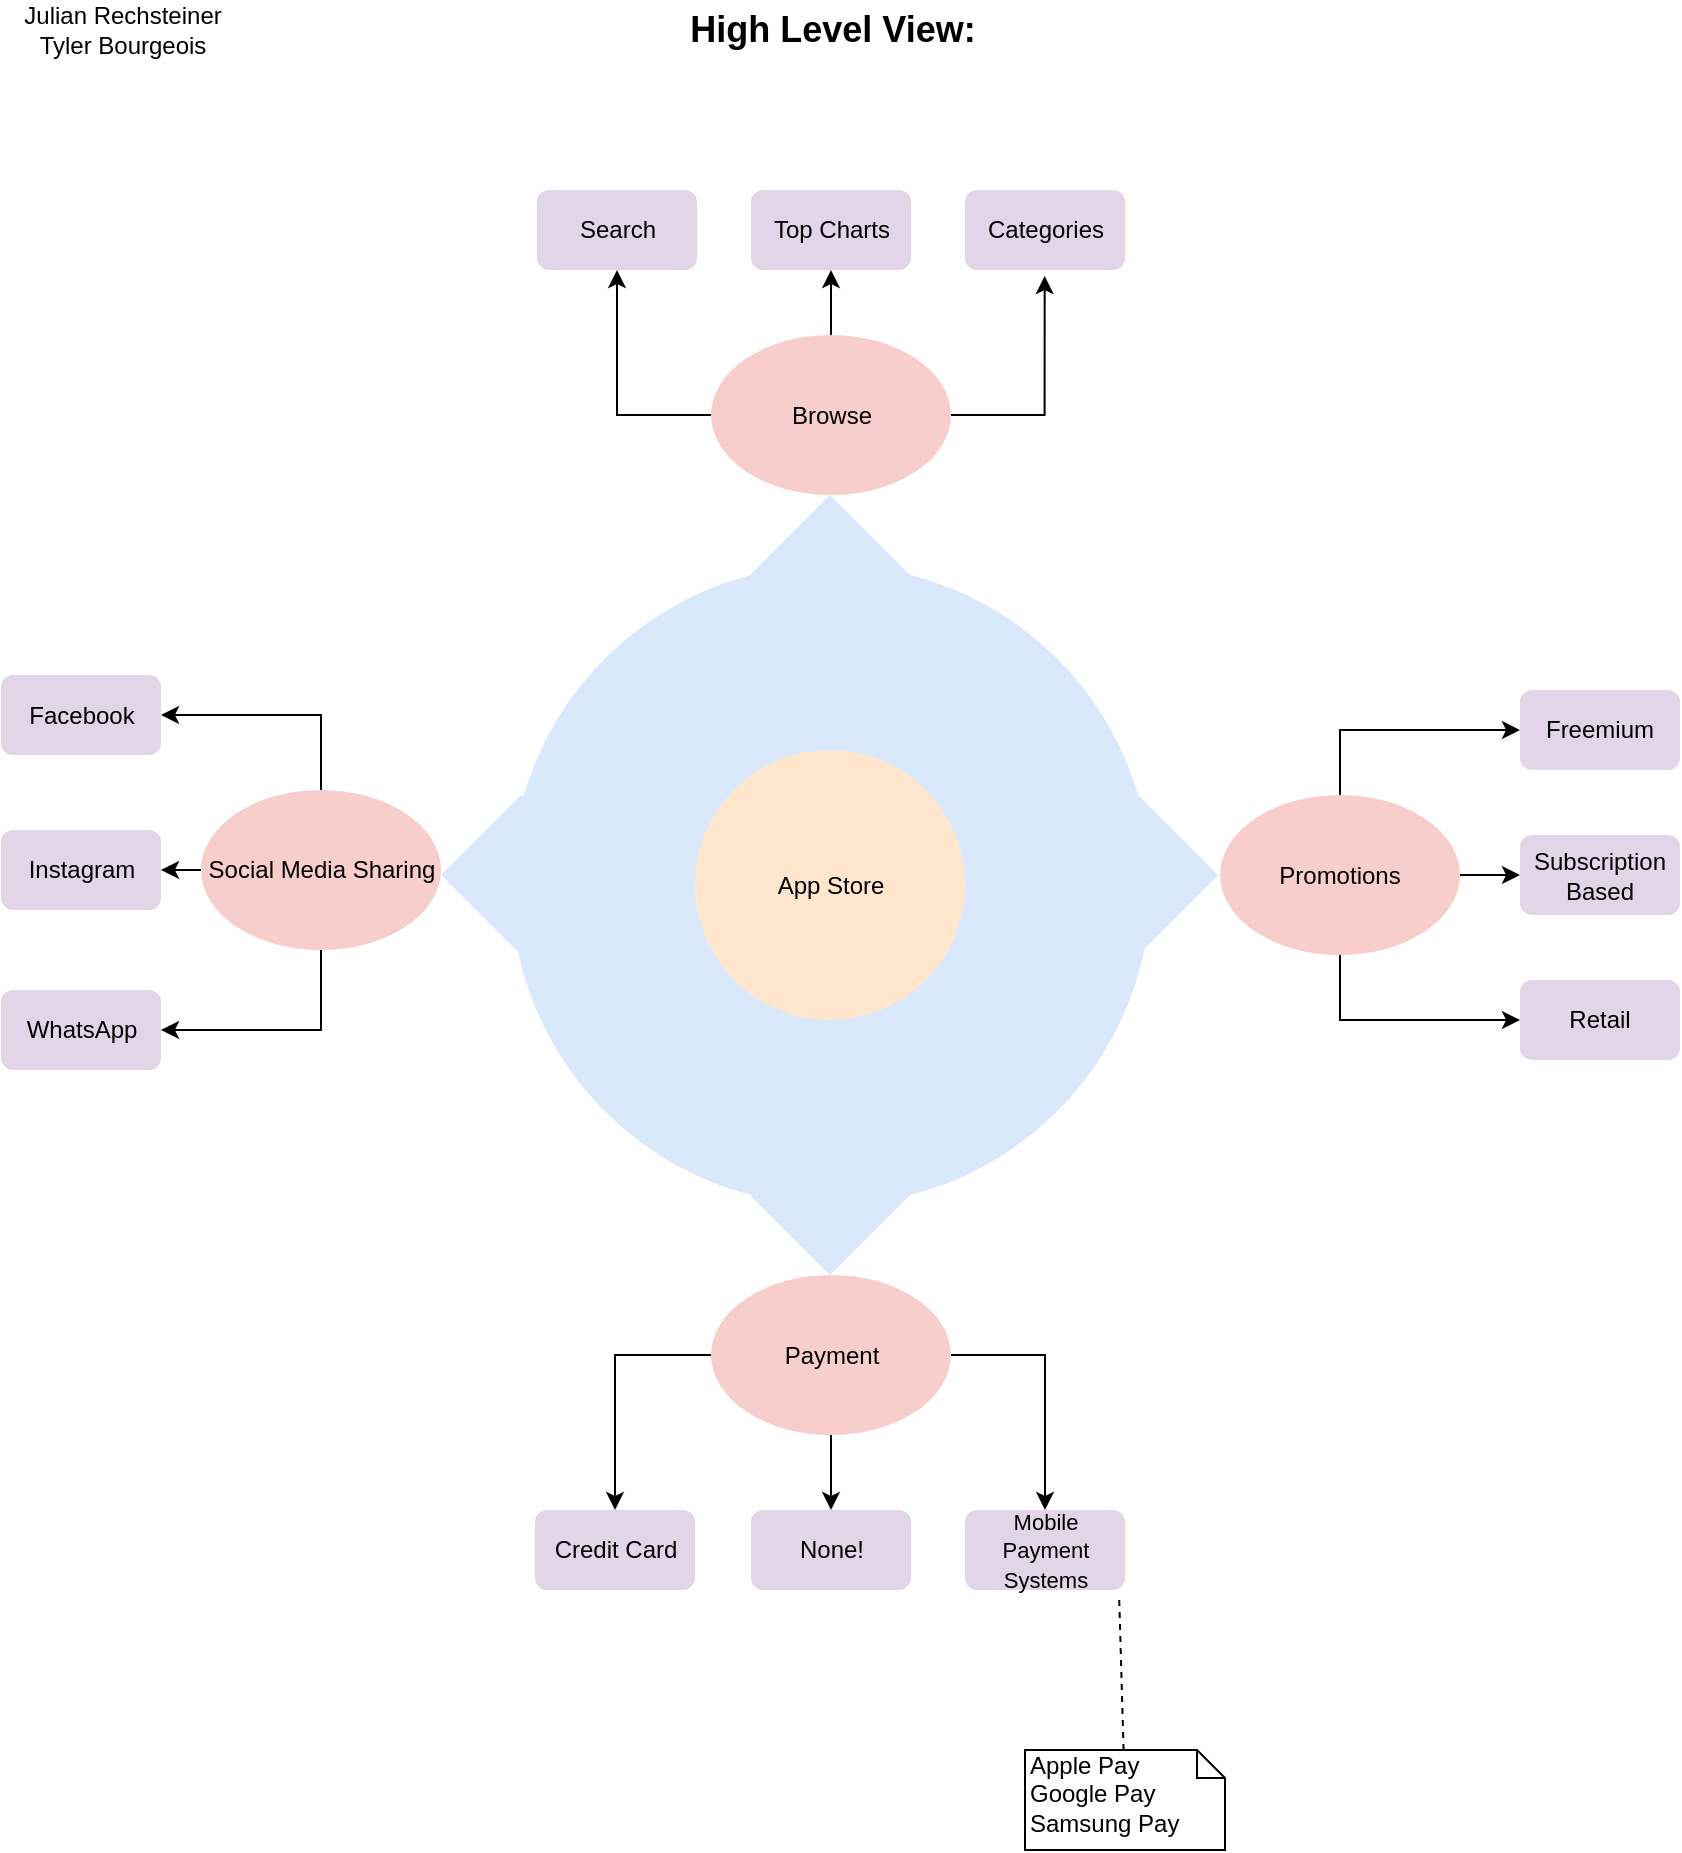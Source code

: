 <mxfile version="12.3.1" type="google" pages="5"><diagram id="gPHu9wUz-Os0WRcmXVW1" name="Page-1"><mxGraphModel dx="1408" dy="748" grid="1" gridSize="10" guides="1" tooltips="1" connect="1" arrows="1" fold="1" page="1" pageScale="1" pageWidth="850" pageHeight="1100" math="0" shadow="0"><root><mxCell id="0"/><mxCell id="1" parent="0"/><mxCell id="YilK0Ctpb5trVvb8_D9N-7" value="" style="rhombus;whiteSpace=wrap;html=1;fillColor=#dae8fc;strokeColor=none;" parent="1" vertex="1"><mxGeometry x="533" y="412.5" width="80" height="80" as="geometry"/></mxCell><mxCell id="YilK0Ctpb5trVvb8_D9N-6" value="" style="rhombus;whiteSpace=wrap;html=1;fillColor=#dae8fc;strokeColor=none;" parent="1" vertex="1"><mxGeometry x="224.5" y="412.5" width="80" height="80" as="geometry"/></mxCell><mxCell id="YilK0Ctpb5trVvb8_D9N-5" value="" style="rhombus;whiteSpace=wrap;html=1;fillColor=#dae8fc;strokeColor=none;" parent="1" vertex="1"><mxGeometry x="379" y="262.5" width="80" height="80" as="geometry"/></mxCell><mxCell id="YilK0Ctpb5trVvb8_D9N-4" value="" style="rhombus;whiteSpace=wrap;html=1;fillColor=#dae8fc;strokeColor=none;" parent="1" vertex="1"><mxGeometry x="379" y="572.5" width="80" height="80" as="geometry"/></mxCell><mxCell id="56Gds69bQYZ6KR55NLVS-4" value="" style="ellipse;whiteSpace=wrap;html=1;aspect=fixed;fillColor=#dae8fc;strokeColor=none;" parent="1" vertex="1"><mxGeometry x="259.5" y="297.5" width="320" height="320" as="geometry"/></mxCell><mxCell id="56Gds69bQYZ6KR55NLVS-3" value="App Store" style="ellipse;whiteSpace=wrap;html=1;aspect=fixed;fillColor=#ffe6cc;strokeColor=none;" parent="1" vertex="1"><mxGeometry x="351.5" y="390" width="135" height="135" as="geometry"/></mxCell><mxCell id="56Gds69bQYZ6KR55NLVS-17" value="Categories" style="rounded=1;whiteSpace=wrap;html=1;align=center;fillColor=#e1d5e7;strokeColor=none;" parent="1" vertex="1"><mxGeometry x="486.5" y="110" width="80" height="40" as="geometry"/></mxCell><mxCell id="56Gds69bQYZ6KR55NLVS-18" value="Top Charts" style="rounded=1;whiteSpace=wrap;html=1;align=center;fillColor=#e1d5e7;strokeColor=none;" parent="1" vertex="1"><mxGeometry x="379.5" y="110" width="80" height="40" as="geometry"/></mxCell><mxCell id="56Gds69bQYZ6KR55NLVS-19" value="Search" style="rounded=1;whiteSpace=wrap;html=1;align=center;fillColor=#e1d5e7;strokeColor=none;" parent="1" vertex="1"><mxGeometry x="272.5" y="110" width="80" height="40" as="geometry"/></mxCell><mxCell id="56Gds69bQYZ6KR55NLVS-22" value="Retail" style="rounded=1;whiteSpace=wrap;html=1;align=center;fillColor=#e1d5e7;strokeColor=none;" parent="1" vertex="1"><mxGeometry x="764" y="505" width="80" height="40" as="geometry"/></mxCell><mxCell id="56Gds69bQYZ6KR55NLVS-23" value="Freemium" style="rounded=1;whiteSpace=wrap;html=1;align=center;fillColor=#e1d5e7;strokeColor=none;" parent="1" vertex="1"><mxGeometry x="764" y="360" width="80" height="40" as="geometry"/></mxCell><mxCell id="56Gds69bQYZ6KR55NLVS-24" value="Subscription Based" style="rounded=1;whiteSpace=wrap;html=1;align=center;fillColor=#e1d5e7;strokeColor=none;" parent="1" vertex="1"><mxGeometry x="764" y="432.5" width="80" height="40" as="geometry"/></mxCell><mxCell id="w2Wf5QYUdcUyIxUybMtl-1" value="Facebook" style="rounded=1;whiteSpace=wrap;html=1;align=center;fillColor=#e1d5e7;strokeColor=none;" parent="1" vertex="1"><mxGeometry x="4.5" y="352.5" width="80" height="40" as="geometry"/></mxCell><mxCell id="5-fg1-SoBhMUahvkKFeS-1" value="Instagram" style="rounded=1;whiteSpace=wrap;html=1;align=center;fillColor=#e1d5e7;strokeColor=none;" parent="1" vertex="1"><mxGeometry x="4.5" y="430" width="80" height="40" as="geometry"/></mxCell><mxCell id="5-fg1-SoBhMUahvkKFeS-2" value="WhatsApp" style="rounded=1;whiteSpace=wrap;html=1;align=center;fillColor=#e1d5e7;strokeColor=none;" parent="1" vertex="1"><mxGeometry x="4.5" y="510" width="80" height="40" as="geometry"/></mxCell><mxCell id="5-fg1-SoBhMUahvkKFeS-8" value="Credit Card" style="rounded=1;whiteSpace=wrap;html=1;align=center;fillColor=#e1d5e7;strokeColor=none;" parent="1" vertex="1"><mxGeometry x="271.5" y="770" width="80" height="40" as="geometry"/></mxCell><mxCell id="5-fg1-SoBhMUahvkKFeS-11" value="&lt;font style=&quot;font-size: 11px&quot;&gt;Mobile Payment Systems&lt;/font&gt;" style="rounded=1;whiteSpace=wrap;html=1;align=center;fillColor=#e1d5e7;strokeColor=none;" parent="1" vertex="1"><mxGeometry x="486.5" y="770" width="80" height="40" as="geometry"/></mxCell><mxCell id="5-fg1-SoBhMUahvkKFeS-14" value="None!" style="rounded=1;whiteSpace=wrap;html=1;align=center;fillColor=#e1d5e7;strokeColor=none;" parent="1" vertex="1"><mxGeometry x="379.5" y="770" width="80" height="40" as="geometry"/></mxCell><mxCell id="Ea_42aLOinLZJc6tQLTz-1" value="&lt;font style=&quot;font-size: 12px&quot;&gt;Apple Pay&lt;br&gt;Google Pay&lt;br&gt;Samsung Pay&lt;br&gt;&lt;/font&gt;" style="shape=note;whiteSpace=wrap;html=1;size=14;verticalAlign=top;align=left;spacingTop=-6;fontSize=8;" parent="1" vertex="1"><mxGeometry x="516.5" y="890" width="100" height="50" as="geometry"/></mxCell><mxCell id="Ea_42aLOinLZJc6tQLTz-2" value="" style="endArrow=none;dashed=1;html=1;fontSize=8;entryX=0.963;entryY=1.05;entryDx=0;entryDy=0;entryPerimeter=0;" parent="1" source="Ea_42aLOinLZJc6tQLTz-1" target="5-fg1-SoBhMUahvkKFeS-11" edge="1"><mxGeometry width="50" height="50" relative="1" as="geometry"><mxPoint x="874" y="695" as="sourcePoint"/><mxPoint x="924" y="645" as="targetPoint"/></mxGeometry></mxCell><mxCell id="YilK0Ctpb5trVvb8_D9N-24" style="edgeStyle=orthogonalEdgeStyle;rounded=0;orthogonalLoop=1;jettySize=auto;html=1;exitX=1;exitY=0.5;exitDx=0;exitDy=0;entryX=0.498;entryY=1.075;entryDx=0;entryDy=0;entryPerimeter=0;startArrow=none;startFill=0;endArrow=classic;endFill=1;" parent="1" source="YilK0Ctpb5trVvb8_D9N-17" target="56Gds69bQYZ6KR55NLVS-17" edge="1"><mxGeometry relative="1" as="geometry"/></mxCell><mxCell id="YilK0Ctpb5trVvb8_D9N-25" style="edgeStyle=orthogonalEdgeStyle;rounded=0;orthogonalLoop=1;jettySize=auto;html=1;exitX=0.5;exitY=0;exitDx=0;exitDy=0;entryX=0.5;entryY=1;entryDx=0;entryDy=0;startArrow=none;startFill=0;endArrow=classic;endFill=1;" parent="1" source="YilK0Ctpb5trVvb8_D9N-17" target="56Gds69bQYZ6KR55NLVS-18" edge="1"><mxGeometry relative="1" as="geometry"/></mxCell><mxCell id="YilK0Ctpb5trVvb8_D9N-26" style="edgeStyle=orthogonalEdgeStyle;rounded=0;orthogonalLoop=1;jettySize=auto;html=1;exitX=0;exitY=0.5;exitDx=0;exitDy=0;entryX=0.5;entryY=1;entryDx=0;entryDy=0;startArrow=none;startFill=0;endArrow=classic;endFill=1;" parent="1" source="YilK0Ctpb5trVvb8_D9N-17" target="56Gds69bQYZ6KR55NLVS-19" edge="1"><mxGeometry relative="1" as="geometry"/></mxCell><mxCell id="YilK0Ctpb5trVvb8_D9N-17" value="Browse" style="ellipse;whiteSpace=wrap;html=1;strokeColor=none;fillColor=#f8cecc;" parent="1" vertex="1"><mxGeometry x="359.5" y="182.5" width="120" height="80" as="geometry"/></mxCell><mxCell id="YilK0Ctpb5trVvb8_D9N-32" style="edgeStyle=orthogonalEdgeStyle;rounded=0;orthogonalLoop=1;jettySize=auto;html=1;exitX=0.5;exitY=0;exitDx=0;exitDy=0;entryX=0;entryY=0.5;entryDx=0;entryDy=0;startArrow=none;startFill=0;endArrow=classic;endFill=1;" parent="1" source="YilK0Ctpb5trVvb8_D9N-18" target="56Gds69bQYZ6KR55NLVS-23" edge="1"><mxGeometry relative="1" as="geometry"/></mxCell><mxCell id="YilK0Ctpb5trVvb8_D9N-33" style="edgeStyle=orthogonalEdgeStyle;rounded=0;orthogonalLoop=1;jettySize=auto;html=1;exitX=1;exitY=0.5;exitDx=0;exitDy=0;entryX=0;entryY=0.5;entryDx=0;entryDy=0;startArrow=none;startFill=0;endArrow=classic;endFill=1;" parent="1" source="YilK0Ctpb5trVvb8_D9N-18" target="56Gds69bQYZ6KR55NLVS-24" edge="1"><mxGeometry relative="1" as="geometry"/></mxCell><mxCell id="YilK0Ctpb5trVvb8_D9N-34" style="edgeStyle=orthogonalEdgeStyle;rounded=0;orthogonalLoop=1;jettySize=auto;html=1;exitX=0.5;exitY=1;exitDx=0;exitDy=0;entryX=0;entryY=0.5;entryDx=0;entryDy=0;startArrow=none;startFill=0;endArrow=classic;endFill=1;" parent="1" source="YilK0Ctpb5trVvb8_D9N-18" target="56Gds69bQYZ6KR55NLVS-22" edge="1"><mxGeometry relative="1" as="geometry"/></mxCell><mxCell id="YilK0Ctpb5trVvb8_D9N-18" value="Promotions" style="ellipse;whiteSpace=wrap;html=1;strokeColor=none;fillColor=#f8cecc;" parent="1" vertex="1"><mxGeometry x="614" y="412.5" width="120" height="80" as="geometry"/></mxCell><mxCell id="YilK0Ctpb5trVvb8_D9N-21" style="edgeStyle=orthogonalEdgeStyle;rounded=0;orthogonalLoop=1;jettySize=auto;html=1;exitX=1;exitY=0.5;exitDx=0;exitDy=0;entryX=0.5;entryY=0;entryDx=0;entryDy=0;startArrow=none;startFill=0;endArrow=classic;endFill=1;" parent="1" source="YilK0Ctpb5trVvb8_D9N-19" target="5-fg1-SoBhMUahvkKFeS-11" edge="1"><mxGeometry relative="1" as="geometry"/></mxCell><mxCell id="YilK0Ctpb5trVvb8_D9N-22" style="edgeStyle=orthogonalEdgeStyle;rounded=0;orthogonalLoop=1;jettySize=auto;html=1;exitX=0.5;exitY=1;exitDx=0;exitDy=0;entryX=0.5;entryY=0;entryDx=0;entryDy=0;startArrow=none;startFill=0;endArrow=classic;endFill=1;" parent="1" source="YilK0Ctpb5trVvb8_D9N-19" target="5-fg1-SoBhMUahvkKFeS-14" edge="1"><mxGeometry relative="1" as="geometry"/></mxCell><mxCell id="YilK0Ctpb5trVvb8_D9N-23" style="edgeStyle=orthogonalEdgeStyle;rounded=0;orthogonalLoop=1;jettySize=auto;html=1;exitX=0;exitY=0.5;exitDx=0;exitDy=0;entryX=0.5;entryY=0;entryDx=0;entryDy=0;startArrow=none;startFill=0;endArrow=classic;endFill=1;" parent="1" source="YilK0Ctpb5trVvb8_D9N-19" target="5-fg1-SoBhMUahvkKFeS-8" edge="1"><mxGeometry relative="1" as="geometry"/></mxCell><mxCell id="YilK0Ctpb5trVvb8_D9N-19" value="Payment" style="ellipse;whiteSpace=wrap;html=1;strokeColor=none;fillColor=#f8cecc;" parent="1" vertex="1"><mxGeometry x="359.5" y="652.5" width="120" height="80" as="geometry"/></mxCell><mxCell id="YilK0Ctpb5trVvb8_D9N-29" style="edgeStyle=orthogonalEdgeStyle;rounded=0;orthogonalLoop=1;jettySize=auto;html=1;exitX=0;exitY=0.5;exitDx=0;exitDy=0;entryX=1;entryY=0.5;entryDx=0;entryDy=0;startArrow=none;startFill=0;endArrow=classic;endFill=1;" parent="1" source="YilK0Ctpb5trVvb8_D9N-20" target="5-fg1-SoBhMUahvkKFeS-1" edge="1"><mxGeometry relative="1" as="geometry"/></mxCell><mxCell id="YilK0Ctpb5trVvb8_D9N-30" style="edgeStyle=orthogonalEdgeStyle;rounded=0;orthogonalLoop=1;jettySize=auto;html=1;exitX=0.5;exitY=1;exitDx=0;exitDy=0;entryX=1;entryY=0.5;entryDx=0;entryDy=0;startArrow=none;startFill=0;endArrow=classic;endFill=1;" parent="1" source="YilK0Ctpb5trVvb8_D9N-20" target="5-fg1-SoBhMUahvkKFeS-2" edge="1"><mxGeometry relative="1" as="geometry"/></mxCell><mxCell id="YilK0Ctpb5trVvb8_D9N-31" style="edgeStyle=orthogonalEdgeStyle;rounded=0;orthogonalLoop=1;jettySize=auto;html=1;exitX=0.5;exitY=0;exitDx=0;exitDy=0;entryX=1;entryY=0.5;entryDx=0;entryDy=0;startArrow=none;startFill=0;endArrow=classic;endFill=1;" parent="1" source="YilK0Ctpb5trVvb8_D9N-20" target="w2Wf5QYUdcUyIxUybMtl-1" edge="1"><mxGeometry relative="1" as="geometry"/></mxCell><mxCell id="YilK0Ctpb5trVvb8_D9N-20" value="Social Media Sharing" style="ellipse;whiteSpace=wrap;html=1;strokeColor=none;fillColor=#f8cecc;" parent="1" vertex="1"><mxGeometry x="104.5" y="410" width="120" height="80" as="geometry"/></mxCell><mxCell id="Wk9f8w7-3q17yh7ArLrH-1" value="&lt;b&gt;&lt;font style=&quot;font-size: 18px&quot;&gt;High Level View:&lt;/font&gt;&lt;/b&gt;" style="text;html=1;align=center;verticalAlign=middle;resizable=0;points=[];;autosize=1;" parent="1" vertex="1"><mxGeometry x="339.5" y="20" width="160" height="20" as="geometry"/></mxCell><mxCell id="4Og1dEo-m7Wq_5OwH7xH-1" value="Julian Rechsteiner&lt;br&gt;Tyler Bourgeois" style="text;html=1;align=center;verticalAlign=middle;resizable=0;points=[];;autosize=1;" parent="1" vertex="1"><mxGeometry x="10" y="15" width="110" height="30" as="geometry"/></mxCell></root></mxGraphModel></diagram><diagram id="-8THyk3ocwI-9lUzkpRJ" name="Page-2"><mxGraphModel dx="1408" dy="748" grid="1" gridSize="10" guides="1" tooltips="1" connect="1" arrows="1" fold="1" page="1" pageScale="1" pageWidth="850" pageHeight="1100" math="0" shadow="0"><root><mxCell id="bvR30mrS0vXJKOqtcO-W-0"/><mxCell id="bvR30mrS0vXJKOqtcO-W-1" parent="bvR30mrS0vXJKOqtcO-W-0"/><mxCell id="bvR30mrS0vXJKOqtcO-W-2" value="Client" style="verticalAlign=top;align=left;spacingTop=8;spacingLeft=2;spacingRight=12;shape=cube;size=10;direction=south;fontStyle=4;html=1;" parent="bvR30mrS0vXJKOqtcO-W-1" vertex="1"><mxGeometry x="120" y="90" width="590" height="180" as="geometry"/></mxCell><mxCell id="gjJeWTsJMvWgFBG01aT6-69" style="edgeStyle=orthogonalEdgeStyle;rounded=0;orthogonalLoop=1;jettySize=auto;html=1;exitX=0;exitY=0.3;exitDx=0;exitDy=0;entryX=0.487;entryY=1.067;entryDx=0;entryDy=0;entryPerimeter=0;dashed=1;startArrow=none;startFill=0;endArrow=none;endFill=0;fontSize=9;" parent="bvR30mrS0vXJKOqtcO-W-1" source="bvR30mrS0vXJKOqtcO-W-3" target="gjJeWTsJMvWgFBG01aT6-67" edge="1"><mxGeometry relative="1" as="geometry"><Array as="points"><mxPoint x="59" y="176"/></Array></mxGeometry></mxCell><mxCell id="bvR30mrS0vXJKOqtcO-W-3" value="Browser" style="shape=component;align=left;spacingLeft=36;" parent="bvR30mrS0vXJKOqtcO-W-1" vertex="1"><mxGeometry x="140" y="140" width="420" height="120" as="geometry"/></mxCell><mxCell id="bvR30mrS0vXJKOqtcO-W-4" value="UI_Engine" style="shape=component;align=left;spacingLeft=36;" parent="bvR30mrS0vXJKOqtcO-W-1" vertex="1"><mxGeometry x="230" y="150" width="230" height="100" as="geometry"/></mxCell><mxCell id="bvR30mrS0vXJKOqtcO-W-5" value="Mobile View" style="shape=component;align=left;spacingLeft=36;" parent="bvR30mrS0vXJKOqtcO-W-1" vertex="1"><mxGeometry x="325" y="160.5" width="120" height="30" as="geometry"/></mxCell><mxCell id="bvR30mrS0vXJKOqtcO-W-6" value="Desktop View" style="shape=component;align=left;spacingLeft=36;" parent="bvR30mrS0vXJKOqtcO-W-1" vertex="1"><mxGeometry x="325" y="210" width="120" height="30" as="geometry"/></mxCell><mxCell id="gjJeWTsJMvWgFBG01aT6-41" style="edgeStyle=orthogonalEdgeStyle;rounded=0;orthogonalLoop=1;jettySize=auto;html=1;exitX=0.75;exitY=1;exitDx=0;exitDy=0;startArrow=none;startFill=0;endArrow=none;endFill=0;" parent="bvR30mrS0vXJKOqtcO-W-1" source="bvR30mrS0vXJKOqtcO-W-7" target="gjJeWTsJMvWgFBG01aT6-42" edge="1"><mxGeometry relative="1" as="geometry"><mxPoint x="635" y="190" as="targetPoint"/></mxGeometry></mxCell><mxCell id="bvR30mrS0vXJKOqtcO-W-7" value="Mobile&#10;Authentication" style="shape=component;align=left;spacingLeft=36;fontSize=10;" parent="bvR30mrS0vXJKOqtcO-W-1" vertex="1"><mxGeometry x="560" y="110" width="100" height="40" as="geometry"/></mxCell><mxCell id="gjJeWTsJMvWgFBG01aT6-38" style="edgeStyle=orthogonalEdgeStyle;rounded=0;orthogonalLoop=1;jettySize=auto;html=1;startArrow=none;startFill=0;endArrow=oval;endFill=0;entryX=0;entryY=0.5;entryDx=0;entryDy=0;entryPerimeter=0;" parent="bvR30mrS0vXJKOqtcO-W-1" source="bvR30mrS0vXJKOqtcO-W-8" target="gjJeWTsJMvWgFBG01aT6-42" edge="1"><mxGeometry relative="1" as="geometry"><mxPoint x="640" y="200" as="targetPoint"/><Array as="points"><mxPoint x="635" y="225"/><mxPoint x="635" y="200"/></Array></mxGeometry></mxCell><mxCell id="gjJeWTsJMvWgFBG01aT6-51" style="edgeStyle=orthogonalEdgeStyle;rounded=0;orthogonalLoop=1;jettySize=auto;html=1;exitX=0.85;exitY=0.05;exitDx=0;exitDy=0;exitPerimeter=0;startArrow=none;startFill=0;endArrow=oval;endFill=0;fontSize=9;entryX=0;entryY=0.5;entryDx=0;entryDy=0;entryPerimeter=0;" parent="bvR30mrS0vXJKOqtcO-W-1" source="bvR30mrS0vXJKOqtcO-W-8" target="gjJeWTsJMvWgFBG01aT6-50" edge="1"><mxGeometry relative="1" as="geometry"><mxPoint x="615.897" y="169.862" as="targetPoint"/></mxGeometry></mxCell><mxCell id="bvR30mrS0vXJKOqtcO-W-8" value="Isolated&lt;br&gt;Storage" style="shape=datastore;whiteSpace=wrap;html=1;fontSize=10;align=center;" parent="bvR30mrS0vXJKOqtcO-W-1" vertex="1"><mxGeometry x="565" y="195" width="60" height="60" as="geometry"/></mxCell><mxCell id="ESIkqKQe1CS6JfJyUJRo-0" value="Server" style="verticalAlign=top;align=left;spacingTop=8;spacingLeft=2;spacingRight=12;shape=cube;size=10;direction=south;fontStyle=4;html=1;fontSize=10;" parent="bvR30mrS0vXJKOqtcO-W-1" vertex="1"><mxGeometry x="125" y="360" width="685" height="570" as="geometry"/></mxCell><mxCell id="gjJeWTsJMvWgFBG01aT6-16" style="edgeStyle=orthogonalEdgeStyle;rounded=0;orthogonalLoop=1;jettySize=auto;html=1;entryX=1;entryY=0.5;entryDx=0;entryDy=0;entryPerimeter=0;startArrow=none;startFill=0;endArrow=none;endFill=0;" parent="bvR30mrS0vXJKOqtcO-W-1" source="ESIkqKQe1CS6JfJyUJRo-1" target="gjJeWTsJMvWgFBG01aT6-12" edge="1"><mxGeometry relative="1" as="geometry"/></mxCell><mxCell id="ESIkqKQe1CS6JfJyUJRo-1" value="Database" style="shape=datastore;whiteSpace=wrap;html=1;fontSize=10;align=center;" parent="bvR30mrS0vXJKOqtcO-W-1" vertex="1"><mxGeometry x="185" y="1010" width="80" height="80" as="geometry"/></mxCell><mxCell id="ESIkqKQe1CS6JfJyUJRo-2" value="" style="rounded=1;arcSize=10;dashed=1;strokeColor=#000000;fillColor=none;gradientColor=none;dashPattern=8 3 1 3;strokeWidth=2;fontSize=10;align=center;" parent="bvR30mrS0vXJKOqtcO-W-1" vertex="1"><mxGeometry x="135" y="400" width="310" height="150" as="geometry"/></mxCell><mxCell id="gjJeWTsJMvWgFBG01aT6-31" style="edgeStyle=orthogonalEdgeStyle;rounded=0;orthogonalLoop=1;jettySize=auto;html=1;exitX=0;exitY=0.3;exitDx=0;exitDy=0;startArrow=none;startFill=0;endArrow=none;endFill=0;" parent="bvR30mrS0vXJKOqtcO-W-1" source="ESIkqKQe1CS6JfJyUJRo-3" target="gjJeWTsJMvWgFBG01aT6-32" edge="1"><mxGeometry relative="1" as="geometry"><mxPoint x="60" y="400" as="targetPoint"/></mxGeometry></mxCell><mxCell id="ESIkqKQe1CS6JfJyUJRo-3" value="Social Media Access" style="shape=component;align=left;spacingLeft=36;fontSize=10;" parent="bvR30mrS0vXJKOqtcO-W-1" vertex="1"><mxGeometry x="145" y="418" width="140" height="25" as="geometry"/></mxCell><mxCell id="ESIkqKQe1CS6JfJyUJRo-4" value="Promotions" style="shape=component;align=left;spacingLeft=36;fontSize=10;" parent="bvR30mrS0vXJKOqtcO-W-1" vertex="1"><mxGeometry x="300" y="418" width="140" height="25" as="geometry"/></mxCell><mxCell id="ESIkqKQe1CS6JfJyUJRo-5" value="Customer Service" style="shape=component;align=left;spacingLeft=36;fontSize=10;" parent="bvR30mrS0vXJKOqtcO-W-1" vertex="1"><mxGeometry x="145" y="460" width="140" height="25" as="geometry"/></mxCell><mxCell id="ESIkqKQe1CS6JfJyUJRo-6" value="Service Layer" style="text;html=1;resizable=0;points=[];autosize=1;align=left;verticalAlign=top;spacingTop=-4;fontSize=10;" parent="bvR30mrS0vXJKOqtcO-W-1" vertex="1"><mxGeometry x="145" y="400" width="80" height="10" as="geometry"/></mxCell><mxCell id="ESIkqKQe1CS6JfJyUJRo-7" value="" style="rounded=1;arcSize=10;dashed=1;strokeColor=#000000;fillColor=none;gradientColor=none;dashPattern=8 3 1 3;strokeWidth=2;fontSize=10;align=center;" parent="bvR30mrS0vXJKOqtcO-W-1" vertex="1"><mxGeometry x="130" y="570" width="310" height="210" as="geometry"/></mxCell><mxCell id="gjJeWTsJMvWgFBG01aT6-19" style="edgeStyle=orthogonalEdgeStyle;rounded=0;orthogonalLoop=1;jettySize=auto;html=1;exitX=1;exitY=0.5;exitDx=0;exitDy=0;startArrow=none;startFill=0;endArrow=oval;endFill=0;" parent="bvR30mrS0vXJKOqtcO-W-1" source="ESIkqKQe1CS6JfJyUJRo-8" target="gjJeWTsJMvWgFBG01aT6-20" edge="1"><mxGeometry relative="1" as="geometry"><mxPoint x="470" y="330" as="targetPoint"/></mxGeometry></mxCell><mxCell id="gjJeWTsJMvWgFBG01aT6-24" style="edgeStyle=orthogonalEdgeStyle;rounded=0;orthogonalLoop=1;jettySize=auto;html=1;exitX=1;exitY=0.75;exitDx=0;exitDy=0;startArrow=none;startFill=0;endArrow=none;endFill=0;" parent="bvR30mrS0vXJKOqtcO-W-1" source="ESIkqKQe1CS6JfJyUJRo-8" target="gjJeWTsJMvWgFBG01aT6-35" edge="1"><mxGeometry relative="1" as="geometry"><mxPoint x="490" y="340" as="targetPoint"/><Array as="points"><mxPoint x="490" y="479"/><mxPoint x="490" y="340"/></Array></mxGeometry></mxCell><mxCell id="gjJeWTsJMvWgFBG01aT6-55" style="edgeStyle=orthogonalEdgeStyle;rounded=0;orthogonalLoop=1;jettySize=auto;html=1;exitX=0.75;exitY=1;exitDx=0;exitDy=0;startArrow=none;startFill=0;endArrow=none;endFill=0;fontSize=9;" parent="bvR30mrS0vXJKOqtcO-W-1" source="ESIkqKQe1CS6JfJyUJRo-8" target="gjJeWTsJMvWgFBG01aT6-56" edge="1"><mxGeometry relative="1" as="geometry"><mxPoint x="490" y="510" as="targetPoint"/><Array as="points"><mxPoint x="405" y="490"/><mxPoint x="490" y="490"/></Array></mxGeometry></mxCell><mxCell id="ESIkqKQe1CS6JfJyUJRo-8" value="Browse" style="shape=component;align=left;spacingLeft=36;fontSize=10;" parent="bvR30mrS0vXJKOqtcO-W-1" vertex="1"><mxGeometry x="300" y="460" width="140" height="25" as="geometry"/></mxCell><mxCell id="gjJeWTsJMvWgFBG01aT6-30" style="edgeStyle=orthogonalEdgeStyle;rounded=0;orthogonalLoop=1;jettySize=auto;html=1;exitX=0;exitY=0.3;exitDx=0;exitDy=0;startArrow=none;startFill=0;endArrow=none;endFill=0;" parent="bvR30mrS0vXJKOqtcO-W-1" source="uJLyDkGPb4ewH-kWs2Ff-0" target="gjJeWTsJMvWgFBG01aT6-33" edge="1"><mxGeometry relative="1" as="geometry"><mxPoint x="70" y="512" as="targetPoint"/></mxGeometry></mxCell><mxCell id="uJLyDkGPb4ewH-kWs2Ff-0" value="Payment" style="shape=component;align=left;spacingLeft=36;fontSize=10;" parent="bvR30mrS0vXJKOqtcO-W-1" vertex="1"><mxGeometry x="145" y="500" width="290" height="40" as="geometry"/></mxCell><mxCell id="0lDP5kkm8jOTwzSjzxak-0" value="" style="rounded=1;arcSize=10;dashed=1;strokeColor=#000000;fillColor=none;gradientColor=none;dashPattern=8 3 1 3;strokeWidth=2;fontSize=10;align=center;" parent="bvR30mrS0vXJKOqtcO-W-1" vertex="1"><mxGeometry x="545" y="395" width="230" height="510" as="geometry"/></mxCell><mxCell id="0lDP5kkm8jOTwzSjzxak-1" value="Business Layer" style="text;html=1;resizable=0;points=[];autosize=1;align=left;verticalAlign=top;spacingTop=-4;fontSize=10;" parent="bvR30mrS0vXJKOqtcO-W-1" vertex="1"><mxGeometry x="140" y="570" width="80" height="10" as="geometry"/></mxCell><mxCell id="gjJeWTsJMvWgFBG01aT6-15" style="edgeStyle=orthogonalEdgeStyle;rounded=0;orthogonalLoop=1;jettySize=auto;html=1;exitX=0.25;exitY=1;exitDx=0;exitDy=0;entryX=0;entryY=0.5;entryDx=0;entryDy=0;entryPerimeter=0;startArrow=none;startFill=0;endArrow=oval;endFill=0;" parent="bvR30mrS0vXJKOqtcO-W-1" source="0lDP5kkm8jOTwzSjzxak-2" target="gjJeWTsJMvWgFBG01aT6-12" edge="1"><mxGeometry relative="1" as="geometry"/></mxCell><mxCell id="0lDP5kkm8jOTwzSjzxak-2" value="" style="rounded=1;arcSize=10;dashed=1;strokeColor=#000000;fillColor=none;gradientColor=none;dashPattern=8 3 1 3;strokeWidth=2;fontSize=10;align=center;" parent="bvR30mrS0vXJKOqtcO-W-1" vertex="1"><mxGeometry x="135" y="802.5" width="310" height="95" as="geometry"/></mxCell><mxCell id="0lDP5kkm8jOTwzSjzxak-3" value="Data Layer" style="text;html=1;resizable=0;points=[];autosize=1;align=left;verticalAlign=top;spacingTop=-4;fontSize=10;" parent="bvR30mrS0vXJKOqtcO-W-1" vertex="1"><mxGeometry x="145" y="802.5" width="60" height="10" as="geometry"/></mxCell><mxCell id="0lDP5kkm8jOTwzSjzxak-5" value="Marketing" style="shape=component;align=left;spacingLeft=36;fontSize=10;" parent="bvR30mrS0vXJKOqtcO-W-1" vertex="1"><mxGeometry x="150" y="740" width="130" height="24" as="geometry"/></mxCell><mxCell id="gjJeWTsJMvWgFBG01aT6-60" style="edgeStyle=orthogonalEdgeStyle;rounded=0;orthogonalLoop=1;jettySize=auto;html=1;exitX=0.115;exitY=0.092;exitDx=0;exitDy=0;dashed=1;startArrow=none;startFill=0;endArrow=none;endFill=0;fontSize=9;exitPerimeter=0;" parent="bvR30mrS0vXJKOqtcO-W-1" source="0lDP5kkm8jOTwzSjzxak-12" target="gjJeWTsJMvWgFBG01aT6-61" edge="1"><mxGeometry relative="1" as="geometry"><mxPoint x="80" y="620" as="targetPoint"/></mxGeometry></mxCell><mxCell id="0lDP5kkm8jOTwzSjzxak-12" value="" style="shape=component;align=left;spacingLeft=36;fontSize=10;" parent="bvR30mrS0vXJKOqtcO-W-1" vertex="1"><mxGeometry x="140" y="590" width="140" height="140" as="geometry"/></mxCell><mxCell id="0lDP5kkm8jOTwzSjzxak-16" value="Finance" style="text;html=1;resizable=0;points=[];autosize=1;align=left;verticalAlign=top;spacingTop=-4;fontSize=10;" parent="bvR30mrS0vXJKOqtcO-W-1" vertex="1"><mxGeometry x="160" y="590" width="50" height="10" as="geometry"/></mxCell><mxCell id="0lDP5kkm8jOTwzSjzxak-6" value="Banking" style="shape=component;align=left;spacingLeft=36;fontSize=8;" parent="bvR30mrS0vXJKOqtcO-W-1" vertex="1"><mxGeometry x="180" y="610" width="90" height="25" as="geometry"/></mxCell><mxCell id="0lDP5kkm8jOTwzSjzxak-8" value="Identity &#10;Detection" style="shape=component;align=left;spacingLeft=36;fontSize=7;" parent="bvR30mrS0vXJKOqtcO-W-1" vertex="1"><mxGeometry x="180" y="640" width="90" height="25" as="geometry"/></mxCell><mxCell id="0lDP5kkm8jOTwzSjzxak-9" value="Insurance" style="shape=component;align=left;spacingLeft=36;fontSize=8;" parent="bvR30mrS0vXJKOqtcO-W-1" vertex="1"><mxGeometry x="180" y="669" width="90" height="25" as="geometry"/></mxCell><mxCell id="0lDP5kkm8jOTwzSjzxak-7" value="Fraud &#10;Detection" style="shape=component;align=left;spacingLeft=36;fontSize=8;" parent="bvR30mrS0vXJKOqtcO-W-1" vertex="1"><mxGeometry x="180" y="698" width="90" height="25" as="geometry"/></mxCell><mxCell id="0lDP5kkm8jOTwzSjzxak-17" value="" style="shape=component;align=left;spacingLeft=36;fontSize=10;" parent="bvR30mrS0vXJKOqtcO-W-1" vertex="1"><mxGeometry x="285" y="590" width="140" height="140" as="geometry"/></mxCell><mxCell id="0lDP5kkm8jOTwzSjzxak-18" value="App Deployment" style="text;html=1;resizable=0;points=[];autosize=1;align=left;verticalAlign=top;spacingTop=-4;fontSize=10;" parent="bvR30mrS0vXJKOqtcO-W-1" vertex="1"><mxGeometry x="310" y="590" width="90" height="10" as="geometry"/></mxCell><mxCell id="0lDP5kkm8jOTwzSjzxak-13" value="Validation and&#10;Verification" style="shape=component;align=left;spacingLeft=36;fontSize=8;" parent="bvR30mrS0vXJKOqtcO-W-1" vertex="1"><mxGeometry x="320" y="610" width="100" height="25" as="geometry"/></mxCell><mxCell id="0lDP5kkm8jOTwzSjzxak-19" value="Prerequisites" style="shape=component;align=left;spacingLeft=36;fontSize=8;" parent="bvR30mrS0vXJKOqtcO-W-1" vertex="1"><mxGeometry x="320" y="640" width="100" height="25" as="geometry"/></mxCell><mxCell id="0lDP5kkm8jOTwzSjzxak-20" value="App Testing" style="shape=component;align=left;spacingLeft=36;fontSize=8;" parent="bvR30mrS0vXJKOqtcO-W-1" vertex="1"><mxGeometry x="320" y="669" width="100" height="25" as="geometry"/></mxCell><mxCell id="0lDP5kkm8jOTwzSjzxak-21" value="Logging" style="shape=component;align=left;spacingLeft=36;fontSize=10;rotation=-90;" parent="bvR30mrS0vXJKOqtcO-W-1" vertex="1"><mxGeometry x="455" y="643" width="485" height="24" as="geometry"/></mxCell><mxCell id="0lDP5kkm8jOTwzSjzxak-22" value="Error Detection" style="shape=component;align=left;spacingLeft=36;fontSize=10;rotation=-90;" parent="bvR30mrS0vXJKOqtcO-W-1" vertex="1"><mxGeometry x="375" y="643" width="485" height="24" as="geometry"/></mxCell><mxCell id="0lDP5kkm8jOTwzSjzxak-23" value="Optimization" style="shape=component;align=left;spacingLeft=36;fontSize=10;rotation=-90;" parent="bvR30mrS0vXJKOqtcO-W-1" vertex="1"><mxGeometry x="497" y="643" width="487" height="24" as="geometry"/></mxCell><mxCell id="0lDP5kkm8jOTwzSjzxak-24" value="Security" style="shape=component;align=left;spacingLeft=36;fontSize=10;rotation=-90;" parent="bvR30mrS0vXJKOqtcO-W-1" vertex="1"><mxGeometry x="335" y="643" width="485" height="24" as="geometry"/></mxCell><mxCell id="0lDP5kkm8jOTwzSjzxak-27" value="Communication" style="shape=component;align=left;spacingLeft=36;fontSize=10;rotation=-90;" parent="bvR30mrS0vXJKOqtcO-W-1" vertex="1"><mxGeometry x="415" y="643" width="485" height="24" as="geometry"/></mxCell><mxCell id="0lDP5kkm8jOTwzSjzxak-28" value="Cross Cuttings:" style="text;html=1;resizable=0;points=[];autosize=1;align=left;verticalAlign=top;spacingTop=-4;fontSize=10;" parent="bvR30mrS0vXJKOqtcO-W-1" vertex="1"><mxGeometry x="555" y="395" width="80" height="10" as="geometry"/></mxCell><mxCell id="gjJeWTsJMvWgFBG01aT6-64" style="edgeStyle=orthogonalEdgeStyle;rounded=0;orthogonalLoop=1;jettySize=auto;html=1;startArrow=none;startFill=0;endArrow=oval;endFill=0;fontSize=9;exitX=0.136;exitY=0.012;exitDx=0;exitDy=0;exitPerimeter=0;" parent="bvR30mrS0vXJKOqtcO-W-1" source="0lDP5kkm8jOTwzSjzxak-29" edge="1"><mxGeometry relative="1" as="geometry"><mxPoint x="90" y="820" as="targetPoint"/><Array as="points"><mxPoint x="120" y="820"/><mxPoint x="100" y="820"/></Array></mxGeometry></mxCell><mxCell id="0lDP5kkm8jOTwzSjzxak-29" value="Data Access" style="shape=component;align=left;spacingLeft=36;fontSize=10;" parent="bvR30mrS0vXJKOqtcO-W-1" vertex="1"><mxGeometry x="140" y="820" width="140" height="25" as="geometry"/></mxCell><mxCell id="0lDP5kkm8jOTwzSjzxak-30" value="Networking" style="shape=component;align=left;spacingLeft=36;fontSize=10;" parent="bvR30mrS0vXJKOqtcO-W-1" vertex="1"><mxGeometry x="140" y="850" width="140" height="25" as="geometry"/></mxCell><mxCell id="0lDP5kkm8jOTwzSjzxak-34" value="Purchase" style="shape=component;align=left;spacingLeft=36;fontSize=8;" parent="bvR30mrS0vXJKOqtcO-W-1" vertex="1"><mxGeometry x="240" y="508" width="85" height="25" as="geometry"/></mxCell><mxCell id="0lDP5kkm8jOTwzSjzxak-35" value="Payment &#10;Type" style="shape=component;align=left;spacingLeft=36;fontSize=8;" parent="bvR30mrS0vXJKOqtcO-W-1" vertex="1"><mxGeometry x="340" y="508" width="85" height="25" as="geometry"/></mxCell><mxCell id="TQVr3mxRVzIctxZMnRhl-0" value="Official Review" style="shape=component;align=left;spacingLeft=36;fontSize=8;" parent="bvR30mrS0vXJKOqtcO-W-1" vertex="1"><mxGeometry x="320" y="698" width="100" height="25" as="geometry"/></mxCell><mxCell id="gjJeWTsJMvWgFBG01aT6-53" style="edgeStyle=orthogonalEdgeStyle;rounded=0;orthogonalLoop=1;jettySize=auto;html=1;startArrow=none;startFill=0;endArrow=oval;endFill=0;fontSize=9;" parent="bvR30mrS0vXJKOqtcO-W-1" source="-LJZkp9i6x2lW3fv6RoF-0" edge="1"><mxGeometry relative="1" as="geometry"><mxPoint x="470" y="832.5" as="targetPoint"/></mxGeometry></mxCell><mxCell id="-LJZkp9i6x2lW3fv6RoF-0" value="Business Intelligence" style="shape=component;align=left;spacingLeft=36;fontSize=10;" parent="bvR30mrS0vXJKOqtcO-W-1" vertex="1"><mxGeometry x="295" y="820" width="140" height="25" as="geometry"/></mxCell><mxCell id="gjJeWTsJMvWgFBG01aT6-9" value="&lt;font style=&quot;font-size: 8px&quot;&gt;Social Media APIs&lt;/font&gt;" style="text;html=1;resizable=0;points=[];autosize=1;align=left;verticalAlign=top;spacingTop=-4;" parent="bvR30mrS0vXJKOqtcO-W-1" vertex="1"><mxGeometry x="30" y="375" width="80" height="20" as="geometry"/></mxCell><mxCell id="gjJeWTsJMvWgFBG01aT6-12" value="" style="shape=requiredInterface;html=1;verticalLabelPosition=bottom;rotation=90;" parent="bvR30mrS0vXJKOqtcO-W-1" vertex="1"><mxGeometry x="220" y="970" width="10" height="20" as="geometry"/></mxCell><mxCell id="gjJeWTsJMvWgFBG01aT6-17" value="&lt;font style=&quot;font-size: 8px&quot;&gt;Database Access&lt;/font&gt;" style="text;html=1;resizable=0;points=[];autosize=1;align=left;verticalAlign=top;spacingTop=-4;" parent="bvR30mrS0vXJKOqtcO-W-1" vertex="1"><mxGeometry x="240" y="970" width="80" height="20" as="geometry"/></mxCell><mxCell id="gjJeWTsJMvWgFBG01aT6-29" style="edgeStyle=orthogonalEdgeStyle;rounded=0;orthogonalLoop=1;jettySize=auto;html=1;exitX=1;exitY=0.5;exitDx=0;exitDy=0;exitPerimeter=0;entryX=0.25;entryY=1;entryDx=0;entryDy=0;startArrow=none;startFill=0;endArrow=none;endFill=0;" parent="bvR30mrS0vXJKOqtcO-W-1" source="gjJeWTsJMvWgFBG01aT6-20" target="bvR30mrS0vXJKOqtcO-W-3" edge="1"><mxGeometry relative="1" as="geometry"/></mxCell><mxCell id="gjJeWTsJMvWgFBG01aT6-20" value="" style="shape=requiredInterface;html=1;verticalLabelPosition=bottom;rotation=-90;" parent="bvR30mrS0vXJKOqtcO-W-1" vertex="1"><mxGeometry x="465" y="300" width="10" height="20" as="geometry"/></mxCell><mxCell id="gjJeWTsJMvWgFBG01aT6-28" value="&lt;font style=&quot;font-size: 9px&quot;&gt;App Platform&lt;/font&gt;" style="text;html=1;resizable=0;points=[];autosize=1;align=left;verticalAlign=top;spacingTop=-4;" parent="bvR30mrS0vXJKOqtcO-W-1" vertex="1"><mxGeometry x="410" y="320" width="70" height="20" as="geometry"/></mxCell><mxCell id="gjJeWTsJMvWgFBG01aT6-32" value="" style="shape=requiredInterface;html=1;verticalLabelPosition=bottom;rotation=90;" parent="bvR30mrS0vXJKOqtcO-W-1" vertex="1"><mxGeometry x="55" y="390" width="10" height="20" as="geometry"/></mxCell><mxCell id="gjJeWTsJMvWgFBG01aT6-33" value="" style="shape=requiredInterface;html=1;verticalLabelPosition=bottom;" parent="bvR30mrS0vXJKOqtcO-W-1" vertex="1"><mxGeometry x="65" y="502" width="10" height="20" as="geometry"/></mxCell><mxCell id="gjJeWTsJMvWgFBG01aT6-34" value="&lt;font style=&quot;font-size: 8px&quot;&gt;Payment APIs&lt;/font&gt;" style="text;html=1;resizable=0;points=[];autosize=1;align=left;verticalAlign=top;spacingTop=-4;" parent="bvR30mrS0vXJKOqtcO-W-1" vertex="1"><mxGeometry x="40" y="523" width="70" height="20" as="geometry"/></mxCell><mxCell id="gjJeWTsJMvWgFBG01aT6-35" value="" style="shape=requiredInterface;html=1;verticalLabelPosition=bottom;rotation=90;" parent="bvR30mrS0vXJKOqtcO-W-1" vertex="1"><mxGeometry x="484.935" y="329.968" width="10" height="20" as="geometry"/></mxCell><mxCell id="gjJeWTsJMvWgFBG01aT6-40" value="&lt;font style=&quot;font-size: 8px&quot;&gt;Authetication&lt;/font&gt;" style="text;html=1;resizable=0;points=[];autosize=1;align=left;verticalAlign=top;spacingTop=-4;" parent="bvR30mrS0vXJKOqtcO-W-1" vertex="1"><mxGeometry x="650.5" y="185" width="60" height="20" as="geometry"/></mxCell><mxCell id="gjJeWTsJMvWgFBG01aT6-42" value="" style="shape=requiredInterface;html=1;verticalLabelPosition=bottom;rotation=-90;" parent="bvR30mrS0vXJKOqtcO-W-1" vertex="1"><mxGeometry x="630.333" y="180.333" width="10" height="20" as="geometry"/></mxCell><mxCell id="gjJeWTsJMvWgFBG01aT6-47" style="edgeStyle=orthogonalEdgeStyle;rounded=0;orthogonalLoop=1;jettySize=auto;html=1;startArrow=none;startFill=0;endArrow=none;endFill=0;entryX=1;entryY=0.5;entryDx=0;entryDy=0;dashed=1;" parent="bvR30mrS0vXJKOqtcO-W-1" source="gjJeWTsJMvWgFBG01aT6-46" target="bvR30mrS0vXJKOqtcO-W-7" edge="1"><mxGeometry relative="1" as="geometry"><mxPoint x="620" y="70" as="targetPoint"/></mxGeometry></mxCell><mxCell id="gjJeWTsJMvWgFBG01aT6-46" value="&lt;font style=&quot;font-size: 8px&quot;&gt;Apple keeps the authentication&amp;nbsp;information stored inside the physical device. (only for bio-metric authentication)&lt;/font&gt;" style="shape=note;whiteSpace=wrap;html=1;size=14;verticalAlign=top;align=left;spacingTop=-6;" parent="bvR30mrS0vXJKOqtcO-W-1" vertex="1"><mxGeometry x="740" y="60" width="100" height="70" as="geometry"/></mxCell><mxCell id="gjJeWTsJMvWgFBG01aT6-49" style="edgeStyle=orthogonalEdgeStyle;rounded=0;orthogonalLoop=1;jettySize=auto;html=1;exitX=1;exitY=0.5;exitDx=0;exitDy=0;startArrow=none;startFill=0;endArrow=none;endFill=0;fontSize=9;" parent="bvR30mrS0vXJKOqtcO-W-1" source="gjJeWTsJMvWgFBG01aT6-48" target="gjJeWTsJMvWgFBG01aT6-50" edge="1"><mxGeometry relative="1" as="geometry"><mxPoint x="589.69" y="174" as="targetPoint"/><Array as="points"><mxPoint x="555" y="171"/></Array></mxGeometry></mxCell><mxCell id="gjJeWTsJMvWgFBG01aT6-48" value="Download" style="shape=component;align=left;spacingLeft=36;fontSize=9;" parent="bvR30mrS0vXJKOqtcO-W-1" vertex="1"><mxGeometry x="465" y="163" width="90" height="22" as="geometry"/></mxCell><mxCell id="gjJeWTsJMvWgFBG01aT6-50" value="" style="shape=requiredInterface;html=1;verticalLabelPosition=bottom;rotation=180;" parent="bvR30mrS0vXJKOqtcO-W-1" vertex="1"><mxGeometry x="585" y="164" width="5" height="14" as="geometry"/></mxCell><mxCell id="gjJeWTsJMvWgFBG01aT6-52" value="Data Access" style="text;html=1;resizable=0;points=[];autosize=1;align=left;verticalAlign=top;spacingTop=-4;fontSize=9;" parent="bvR30mrS0vXJKOqtcO-W-1" vertex="1"><mxGeometry x="500" y="340" width="70" height="10" as="geometry"/></mxCell><mxCell id="gjJeWTsJMvWgFBG01aT6-54" value="Recommendations" style="text;html=1;resizable=0;points=[];autosize=1;align=left;verticalAlign=top;spacingTop=-4;fontSize=9;" parent="bvR30mrS0vXJKOqtcO-W-1" vertex="1"><mxGeometry x="450" y="840" width="90" height="10" as="geometry"/></mxCell><mxCell id="gjJeWTsJMvWgFBG01aT6-58" style="edgeStyle=orthogonalEdgeStyle;rounded=0;orthogonalLoop=1;jettySize=auto;html=1;exitX=0;exitY=0.5;exitDx=0;exitDy=0;exitPerimeter=0;startArrow=none;startFill=0;endArrow=none;endFill=0;fontSize=9;dashed=1;" parent="bvR30mrS0vXJKOqtcO-W-1" source="gjJeWTsJMvWgFBG01aT6-56" edge="1"><mxGeometry relative="1" as="geometry"><mxPoint x="470" y="830" as="targetPoint"/></mxGeometry></mxCell><mxCell id="gjJeWTsJMvWgFBG01aT6-56" value="" style="shape=requiredInterface;html=1;verticalLabelPosition=bottom;rotation=-90;" parent="bvR30mrS0vXJKOqtcO-W-1" vertex="1"><mxGeometry x="485.111" y="500.056" width="10" height="20" as="geometry"/></mxCell><mxCell id="gjJeWTsJMvWgFBG01aT6-61" value="&lt;font style=&quot;font-size: 8px&quot;&gt;B2B Finances&lt;/font&gt;" style="shape=note;whiteSpace=wrap;html=1;size=14;verticalAlign=top;align=left;spacingTop=-6;" parent="bvR30mrS0vXJKOqtcO-W-1" vertex="1"><mxGeometry x="10" y="582" width="75" height="28" as="geometry"/></mxCell><mxCell id="gjJeWTsJMvWgFBG01aT6-65" value="Data Access" style="text;html=1;resizable=0;points=[];autosize=1;align=left;verticalAlign=top;spacingTop=-4;fontSize=9;" parent="bvR30mrS0vXJKOqtcO-W-1" vertex="1"><mxGeometry x="70" y="800" width="70" height="10" as="geometry"/></mxCell><mxCell id="gjJeWTsJMvWgFBG01aT6-67" value="&lt;font style=&quot;font-size: 8px&quot;&gt;Platform can be viewed &lt;br&gt;on various devices&lt;/font&gt;" style="shape=note;whiteSpace=wrap;html=1;size=14;verticalAlign=top;align=left;spacingTop=-6;" parent="bvR30mrS0vXJKOqtcO-W-1" vertex="1"><mxGeometry x="10" y="125.5" width="100" height="35" as="geometry"/></mxCell><mxCell id="gjJeWTsJMvWgFBG01aT6-68" value="Business Layer / App Development / Prerequisite: This is the component that confirms the product respects Apple's guidelines for publishing an app." style="shape=note;whiteSpace=wrap;html=1;size=14;verticalAlign=top;align=left;spacingTop=-6;fontSize=9;" parent="bvR30mrS0vXJKOqtcO-W-1" vertex="1"><mxGeometry x="600" y="980" width="180" height="45" as="geometry"/></mxCell><mxCell id="oSIoBz0BKnyl0PBwDhe1-0" value="&lt;b&gt;&lt;font style=&quot;font-size: 18px&quot;&gt;Component Diagram:&lt;/font&gt;&lt;/b&gt;" style="text;html=1;align=center;verticalAlign=middle;resizable=0;points=[];;autosize=1;" parent="bvR30mrS0vXJKOqtcO-W-1" vertex="1"><mxGeometry x="325" y="20" width="200" height="20" as="geometry"/></mxCell></root></mxGraphModel></diagram><diagram id="vILgfJZtu3Z8_WXY28rM" name="Page-3"><mxGraphModel dx="1408" dy="748" grid="1" gridSize="10" guides="1" tooltips="1" connect="1" arrows="1" fold="1" page="1" pageScale="1" pageWidth="850" pageHeight="1100" math="0" shadow="0"><root><mxCell id="tQDRL2l0-49Eb-M3r-t8-0"/><mxCell id="tQDRL2l0-49Eb-M3r-t8-1" parent="tQDRL2l0-49Eb-M3r-t8-0"/><mxCell id="VH0vdvdTuLj_RgkpKLXW-0" value="&lt;font style=&quot;font-size: 18px&quot;&gt;&lt;b&gt;Browse Component UML Class Diagram:&lt;/b&gt;&lt;/font&gt;" style="text;html=1;align=center;verticalAlign=middle;resizable=0;points=[];;autosize=1;" parent="tQDRL2l0-49Eb-M3r-t8-1" vertex="1"><mxGeometry x="240" y="20" width="370" height="20" as="geometry"/></mxCell><mxCell id="VH0vdvdTuLj_RgkpKLXW-25" style="edgeStyle=orthogonalEdgeStyle;rounded=0;orthogonalLoop=1;jettySize=auto;html=1;exitX=0.5;exitY=0;exitDx=0;exitDy=0;entryX=0.616;entryY=0.993;entryDx=0;entryDy=0;dashed=1;endArrow=block;endFill=0;entryPerimeter=0;" parent="tQDRL2l0-49Eb-M3r-t8-1" source="VH0vdvdTuLj_RgkpKLXW-7" target="VH0vdvdTuLj_RgkpKLXW-26" edge="1"><mxGeometry relative="1" as="geometry"><mxPoint x="540" y="460" as="targetPoint"/></mxGeometry></mxCell><mxCell id="VH0vdvdTuLj_RgkpKLXW-7" value="SearchBrowse" style="swimlane;fontStyle=1;align=center;verticalAlign=top;childLayout=stackLayout;horizontal=1;startSize=26;horizontalStack=0;resizeParent=1;resizeParentMax=0;resizeLast=0;collapsible=1;marginBottom=0;" parent="tQDRL2l0-49Eb-M3r-t8-1" vertex="1"><mxGeometry x="600" y="530" width="210" height="150" as="geometry"/></mxCell><mxCell id="VH0vdvdTuLj_RgkpKLXW-8" value="+ name: String" style="text;strokeColor=none;fillColor=none;align=left;verticalAlign=top;spacingLeft=4;spacingRight=4;overflow=hidden;rotatable=0;points=[[0,0.5],[1,0.5]];portConstraint=eastwest;" parent="VH0vdvdTuLj_RgkpKLXW-7" vertex="1"><mxGeometry y="26" width="210" height="26" as="geometry"/></mxCell><mxCell id="VH0vdvdTuLj_RgkpKLXW-9" value="" style="line;strokeWidth=1;fillColor=none;align=left;verticalAlign=middle;spacingTop=-1;spacingLeft=3;spacingRight=3;rotatable=0;labelPosition=right;points=[];portConstraint=eastwest;" parent="VH0vdvdTuLj_RgkpKLXW-7" vertex="1"><mxGeometry y="52" width="210" height="8" as="geometry"/></mxCell><mxCell id="VH0vdvdTuLj_RgkpKLXW-10" value="+ browse(app: App): App[ ]&#10;+ recommendation(app: App): App[ ]&#10;- searchApps(app: App): App[ ]" style="text;strokeColor=none;fillColor=none;align=left;verticalAlign=top;spacingLeft=4;spacingRight=4;overflow=hidden;rotatable=0;points=[[0,0.5],[1,0.5]];portConstraint=eastwest;" parent="VH0vdvdTuLj_RgkpKLXW-7" vertex="1"><mxGeometry y="60" width="210" height="90" as="geometry"/></mxCell><mxCell id="VH0vdvdTuLj_RgkpKLXW-11" value="PopularityBrowse" style="swimlane;fontStyle=1;align=center;verticalAlign=top;childLayout=stackLayout;horizontal=1;startSize=26;horizontalStack=0;resizeParent=1;resizeParentMax=0;resizeLast=0;collapsible=1;marginBottom=0;" parent="tQDRL2l0-49Eb-M3r-t8-1" vertex="1"><mxGeometry x="360" y="530" width="210" height="150" as="geometry"/></mxCell><mxCell id="VH0vdvdTuLj_RgkpKLXW-12" value="+ rank: Int" style="text;strokeColor=none;fillColor=none;align=left;verticalAlign=top;spacingLeft=4;spacingRight=4;overflow=hidden;rotatable=0;points=[[0,0.5],[1,0.5]];portConstraint=eastwest;" parent="VH0vdvdTuLj_RgkpKLXW-11" vertex="1"><mxGeometry y="26" width="210" height="26" as="geometry"/></mxCell><mxCell id="VH0vdvdTuLj_RgkpKLXW-13" value="" style="line;strokeWidth=1;fillColor=none;align=left;verticalAlign=middle;spacingTop=-1;spacingLeft=3;spacingRight=3;rotatable=0;labelPosition=right;points=[];portConstraint=eastwest;" parent="VH0vdvdTuLj_RgkpKLXW-11" vertex="1"><mxGeometry y="52" width="210" height="8" as="geometry"/></mxCell><mxCell id="VH0vdvdTuLj_RgkpKLXW-14" value="+ browse(app: App): App[ ]&#10;+ recommendation(app: App): App[ ]&#10;- getCurrentRanks(app: App): App[ ] " style="text;strokeColor=none;fillColor=none;align=left;verticalAlign=top;spacingLeft=4;spacingRight=4;overflow=hidden;rotatable=0;points=[[0,0.5],[1,0.5]];portConstraint=eastwest;" parent="VH0vdvdTuLj_RgkpKLXW-11" vertex="1"><mxGeometry y="60" width="210" height="90" as="geometry"/></mxCell><mxCell id="VH0vdvdTuLj_RgkpKLXW-23" style="edgeStyle=orthogonalEdgeStyle;rounded=0;orthogonalLoop=1;jettySize=auto;html=1;exitX=0.5;exitY=0;exitDx=0;exitDy=0;dashed=1;endArrow=block;endFill=0;entryX=0.127;entryY=1.003;entryDx=0;entryDy=0;entryPerimeter=0;" parent="tQDRL2l0-49Eb-M3r-t8-1" source="VH0vdvdTuLj_RgkpKLXW-19" target="VH0vdvdTuLj_RgkpKLXW-26" edge="1"><mxGeometry relative="1" as="geometry"><mxPoint x="480" y="450" as="targetPoint"/></mxGeometry></mxCell><mxCell id="VH0vdvdTuLj_RgkpKLXW-19" value="CategoryBrowse" style="swimlane;fontStyle=1;align=center;verticalAlign=top;childLayout=stackLayout;horizontal=1;startSize=26;horizontalStack=0;resizeParent=1;resizeParentMax=0;resizeLast=0;collapsible=1;marginBottom=0;" parent="tQDRL2l0-49Eb-M3r-t8-1" vertex="1"><mxGeometry x="95" y="530" width="230" height="150" as="geometry"/></mxCell><mxCell id="VH0vdvdTuLj_RgkpKLXW-20" value="+ category: Category" style="text;strokeColor=none;fillColor=none;align=left;verticalAlign=top;spacingLeft=4;spacingRight=4;overflow=hidden;rotatable=0;points=[[0,0.5],[1,0.5]];portConstraint=eastwest;" parent="VH0vdvdTuLj_RgkpKLXW-19" vertex="1"><mxGeometry y="26" width="230" height="26" as="geometry"/></mxCell><mxCell id="VH0vdvdTuLj_RgkpKLXW-21" value="" style="line;strokeWidth=1;fillColor=none;align=left;verticalAlign=middle;spacingTop=-1;spacingLeft=3;spacingRight=3;rotatable=0;labelPosition=right;points=[];portConstraint=eastwest;" parent="VH0vdvdTuLj_RgkpKLXW-19" vertex="1"><mxGeometry y="52" width="230" height="8" as="geometry"/></mxCell><mxCell id="VH0vdvdTuLj_RgkpKLXW-22" value="+ browse(app: App): App[ ]&#10;+ recommendation(app: App): App[ ]&#10;- getCategory(category: Category): App[ ]" style="text;strokeColor=none;fillColor=none;align=left;verticalAlign=top;spacingLeft=4;spacingRight=4;overflow=hidden;rotatable=0;points=[[0,0.5],[1,0.5]];portConstraint=eastwest;" parent="VH0vdvdTuLj_RgkpKLXW-19" vertex="1"><mxGeometry y="60" width="230" height="90" as="geometry"/></mxCell><mxCell id="VH0vdvdTuLj_RgkpKLXW-35" style="edgeStyle=orthogonalEdgeStyle;rounded=0;orthogonalLoop=1;jettySize=auto;html=1;exitX=1;exitY=0.25;exitDx=0;exitDy=0;endArrow=classic;endFill=1;entryX=0.527;entryY=0.998;entryDx=0;entryDy=0;startArrow=none;startFill=0;entryPerimeter=0;" parent="tQDRL2l0-49Eb-M3r-t8-1" source="VH0vdvdTuLj_RgkpKLXW-26" target="VH0vdvdTuLj_RgkpKLXW-40" edge="1"><mxGeometry relative="1" as="geometry"><mxPoint x="705" y="260" as="targetPoint"/></mxGeometry></mxCell><mxCell id="VH0vdvdTuLj_RgkpKLXW-49" style="edgeStyle=orthogonalEdgeStyle;rounded=0;orthogonalLoop=1;jettySize=auto;html=1;startArrow=block;startFill=0;endArrow=none;endFill=0;dashed=1;exitX=0.363;exitY=1.004;exitDx=0;exitDy=0;exitPerimeter=0;" parent="tQDRL2l0-49Eb-M3r-t8-1" source="VH0vdvdTuLj_RgkpKLXW-26" edge="1"><mxGeometry relative="1" as="geometry"><mxPoint x="489" y="529" as="targetPoint"/></mxGeometry></mxCell><mxCell id="VH0vdvdTuLj_RgkpKLXW-26" value="&lt;p style=&quot;margin: 0px ; margin-top: 4px ; text-align: center&quot;&gt;&lt;i&gt;&amp;lt;&amp;lt;Abstract&amp;gt;&amp;gt;&lt;/i&gt;&lt;br&gt;&lt;b&gt;Browse&lt;/b&gt;&lt;/p&gt;&lt;hr size=&quot;1&quot;&gt;&lt;p style=&quot;margin: 0px ; margin-left: 4px&quot;&gt;+ apps[ ]: App[ ]&lt;br&gt;+ name: String&lt;br style=&quot;padding: 0px ; margin: 0px&quot;&gt;+ rank: Int&lt;br style=&quot;padding: 0px ; margin: 0px&quot;&gt;+ category: Category&lt;/p&gt;&lt;hr size=&quot;1&quot;&gt;&lt;p style=&quot;margin: 0px ; margin-left: 4px&quot;&gt;+ &lt;i&gt;browse(app: App)&lt;/i&gt;: App[ ]&lt;/p&gt;&lt;p style=&quot;margin: 0px ; margin-left: 4px&quot;&gt;+ &lt;i&gt;recommendation(): &lt;/i&gt;Apps[ ]&lt;br&gt;&lt;br&gt;&lt;/p&gt;" style="verticalAlign=top;align=left;overflow=fill;fontSize=12;fontFamily=Helvetica;html=1;" parent="tQDRL2l0-49Eb-M3r-t8-1" vertex="1"><mxGeometry x="420" y="300" width="190" height="150" as="geometry"/></mxCell><mxCell id="VH0vdvdTuLj_RgkpKLXW-46" style="edgeStyle=orthogonalEdgeStyle;rounded=0;orthogonalLoop=1;jettySize=auto;html=1;exitX=0.5;exitY=0;exitDx=0;exitDy=0;entryX=0.5;entryY=1;entryDx=0;entryDy=0;startArrow=classic;startFill=1;endArrow=none;endFill=0;" parent="tQDRL2l0-49Eb-M3r-t8-1" source="VH0vdvdTuLj_RgkpKLXW-27" target="VH0vdvdTuLj_RgkpKLXW-44" edge="1"><mxGeometry relative="1" as="geometry"><Array as="points"/></mxGeometry></mxCell><mxCell id="VH0vdvdTuLj_RgkpKLXW-27" value="Server" style="swimlane;fontStyle=1;align=center;verticalAlign=top;childLayout=stackLayout;horizontal=1;startSize=26;horizontalStack=0;resizeParent=1;resizeParentMax=0;resizeLast=0;collapsible=1;marginBottom=0;" parent="tQDRL2l0-49Eb-M3r-t8-1" vertex="1"><mxGeometry x="90" y="290" width="160" height="178" as="geometry"/></mxCell><mxCell id="VH0vdvdTuLj_RgkpKLXW-28" value="+ browseType: Browse&#10;+ app: App&#10;" style="text;strokeColor=none;fillColor=none;align=left;verticalAlign=top;spacingLeft=4;spacingRight=4;overflow=hidden;rotatable=0;points=[[0,0.5],[1,0.5]];portConstraint=eastwest;" parent="VH0vdvdTuLj_RgkpKLXW-27" vertex="1"><mxGeometry y="26" width="160" height="44" as="geometry"/></mxCell><mxCell id="VH0vdvdTuLj_RgkpKLXW-29" value="" style="line;strokeWidth=1;fillColor=none;align=left;verticalAlign=middle;spacingTop=-1;spacingLeft=3;spacingRight=3;rotatable=0;labelPosition=right;points=[];portConstraint=eastwest;" parent="VH0vdvdTuLj_RgkpKLXW-27" vertex="1"><mxGeometry y="70" width="160" height="8" as="geometry"/></mxCell><mxCell id="VH0vdvdTuLj_RgkpKLXW-30" value="+ display(): void&#10;+ setBrowseType(): void&#10;+ performBrowse(): void" style="text;strokeColor=none;fillColor=none;align=left;verticalAlign=top;spacingLeft=4;spacingRight=4;overflow=hidden;rotatable=0;points=[[0,0.5],[1,0.5]];portConstraint=eastwest;" parent="VH0vdvdTuLj_RgkpKLXW-27" vertex="1"><mxGeometry y="78" width="160" height="100" as="geometry"/></mxCell><mxCell id="VH0vdvdTuLj_RgkpKLXW-37" value="1" style="text;html=1;align=center;verticalAlign=middle;resizable=0;points=[];;autosize=1;" parent="tQDRL2l0-49Eb-M3r-t8-1" vertex="1"><mxGeometry x="610" y="323" width="20" height="20" as="geometry"/></mxCell><mxCell id="VH0vdvdTuLj_RgkpKLXW-38" value="0...*" style="text;html=1;align=center;verticalAlign=middle;resizable=0;points=[];;autosize=1;" parent="tQDRL2l0-49Eb-M3r-t8-1" vertex="1"><mxGeometry x="705" y="260" width="40" height="20" as="geometry"/></mxCell><mxCell id="VH0vdvdTuLj_RgkpKLXW-39" value="App" style="swimlane;fontStyle=0;childLayout=stackLayout;horizontal=1;startSize=26;fillColor=none;horizontalStack=0;resizeParent=1;resizeParentMax=0;resizeLast=0;collapsible=1;marginBottom=0;" parent="tQDRL2l0-49Eb-M3r-t8-1" vertex="1"><mxGeometry x="630" y="140" width="140" height="110" as="geometry"/></mxCell><mxCell id="VH0vdvdTuLj_RgkpKLXW-40" value="+ name: String&#10;+ rank: Int&#10;+ category: Category&#10;+ browseType: Browse&#10;+ server: Server" style="text;strokeColor=none;fillColor=none;align=left;verticalAlign=top;spacingLeft=4;spacingRight=4;overflow=hidden;rotatable=0;points=[[0,0.5],[1,0.5]];portConstraint=eastwest;" parent="VH0vdvdTuLj_RgkpKLXW-39" vertex="1"><mxGeometry y="26" width="140" height="84" as="geometry"/></mxCell><mxCell id="VH0vdvdTuLj_RgkpKLXW-44" value="Client" style="html=1;" parent="tQDRL2l0-49Eb-M3r-t8-1" vertex="1"><mxGeometry x="115" y="160" width="110" height="50" as="geometry"/></mxCell><mxCell id="VH0vdvdTuLj_RgkpKLXW-53" style="edgeStyle=orthogonalEdgeStyle;rounded=0;orthogonalLoop=1;jettySize=auto;html=1;entryX=0.999;entryY=0.565;entryDx=0;entryDy=0;entryPerimeter=0;dashed=1;startArrow=none;startFill=0;endArrow=none;endFill=0;" parent="tQDRL2l0-49Eb-M3r-t8-1" source="VH0vdvdTuLj_RgkpKLXW-50" target="VH0vdvdTuLj_RgkpKLXW-26" edge="1"><mxGeometry relative="1" as="geometry"><Array as="points"><mxPoint x="830" y="835"/><mxPoint x="830" y="385"/></Array></mxGeometry></mxCell><mxCell id="VH0vdvdTuLj_RgkpKLXW-50" value="The recommendation method will extract recommended apps based off of the user and will be called last in the browse method. It will do last minute computations so that browse will return the best list of apps that the user performed a search on. The recommendation method comes from the Business Intelligence component from the Data Layer." style="shape=note;whiteSpace=wrap;html=1;size=14;verticalAlign=top;align=left;spacingTop=-6;" parent="tQDRL2l0-49Eb-M3r-t8-1" vertex="1"><mxGeometry x="550" y="780" width="255" height="120" as="geometry"/></mxCell><mxCell id="VH0vdvdTuLj_RgkpKLXW-55" style="edgeStyle=orthogonalEdgeStyle;rounded=0;orthogonalLoop=1;jettySize=auto;html=1;exitX=1;exitY=0.5;exitDx=0;exitDy=0;entryX=-0.001;entryY=0.665;entryDx=0;entryDy=0;entryPerimeter=0;startArrow=none;startFill=0;endArrow=blockThin;endFill=1;" parent="tQDRL2l0-49Eb-M3r-t8-1" source="VH0vdvdTuLj_RgkpKLXW-30" target="VH0vdvdTuLj_RgkpKLXW-26" edge="1"><mxGeometry relative="1" as="geometry"/></mxCell><mxCell id="3X6dBVPpat0RIaCHQMBR-0" style="edgeStyle=orthogonalEdgeStyle;rounded=0;orthogonalLoop=1;jettySize=auto;html=1;exitX=0;exitY=0.5;exitDx=0;exitDy=0;entryX=1;entryY=0.5;entryDx=0;entryDy=0;endArrow=none;endFill=0;startArrow=classic;startFill=1;" parent="tQDRL2l0-49Eb-M3r-t8-1" source="VH0vdvdTuLj_RgkpKLXW-40" target="VH0vdvdTuLj_RgkpKLXW-28" edge="1"><mxGeometry relative="1" as="geometry"><Array as="points"><mxPoint x="280" y="208"/><mxPoint x="280" y="338"/></Array></mxGeometry></mxCell><mxCell id="3X6dBVPpat0RIaCHQMBR-1" value="1" style="text;html=1;align=center;verticalAlign=middle;resizable=0;points=[];;autosize=1;" parent="tQDRL2l0-49Eb-M3r-t8-1" vertex="1"><mxGeometry x="250" y="343" width="20" height="20" as="geometry"/></mxCell><mxCell id="3X6dBVPpat0RIaCHQMBR-2" value="1" style="text;html=1;align=center;verticalAlign=middle;resizable=0;points=[];;autosize=1;" parent="tQDRL2l0-49Eb-M3r-t8-1" vertex="1"><mxGeometry x="610" y="210" width="20" height="20" as="geometry"/></mxCell><mxCell id="3X6dBVPpat0RIaCHQMBR-3" value="0 ... *" style="text;html=1;align=center;verticalAlign=middle;resizable=0;points=[];;autosize=1;" parent="tQDRL2l0-49Eb-M3r-t8-1" vertex="1"><mxGeometry x="170" y="210" width="40" height="20" as="geometry"/></mxCell><mxCell id="3X6dBVPpat0RIaCHQMBR-4" value="1" style="text;html=1;align=center;verticalAlign=middle;resizable=0;points=[];;autosize=1;" parent="tQDRL2l0-49Eb-M3r-t8-1" vertex="1"><mxGeometry x="170" y="270" width="20" height="20" as="geometry"/></mxCell></root></mxGraphModel></diagram><diagram id="yqeZn-FcO1JcXqcmXLOz" name="Page-4"><mxGraphModel dx="1408" dy="748" grid="1" gridSize="10" guides="1" tooltips="1" connect="1" arrows="1" fold="1" page="1" pageScale="1" pageWidth="850" pageHeight="1100" math="0" shadow="0"><root><mxCell id="rbcyA0eV2P33iDQeIVX3-0"/><mxCell id="rbcyA0eV2P33iDQeIVX3-1" parent="rbcyA0eV2P33iDQeIVX3-0"/><mxCell id="rbcyA0eV2P33iDQeIVX3-9" value="" style="rounded=0;whiteSpace=wrap;html=1;" parent="rbcyA0eV2P33iDQeIVX3-1" vertex="1"><mxGeometry x="180" y="100" width="510" height="640" as="geometry"/></mxCell><mxCell id="fcawMd3Fvc--SZmQSKEQ-3" style="edgeStyle=orthogonalEdgeStyle;rounded=0;orthogonalLoop=1;jettySize=auto;html=1;entryX=0;entryY=0.5;entryDx=0;entryDy=0;startArrow=none;startFill=0;endArrow=none;endFill=0;" parent="rbcyA0eV2P33iDQeIVX3-1" source="rbcyA0eV2P33iDQeIVX3-2" target="rbcyA0eV2P33iDQeIVX3-12" edge="1"><mxGeometry relative="1" as="geometry"><Array as="points"><mxPoint x="115" y="195"/></Array></mxGeometry></mxCell><mxCell id="fcawMd3Fvc--SZmQSKEQ-4" style="edgeStyle=orthogonalEdgeStyle;rounded=0;orthogonalLoop=1;jettySize=auto;html=1;exitX=0.5;exitY=0;exitDx=0;exitDy=0;exitPerimeter=0;entryX=0;entryY=0.5;entryDx=0;entryDy=0;startArrow=none;startFill=0;endArrow=none;endFill=0;" parent="rbcyA0eV2P33iDQeIVX3-1" source="rbcyA0eV2P33iDQeIVX3-2" target="rbcyA0eV2P33iDQeIVX3-13" edge="1"><mxGeometry relative="1" as="geometry"/></mxCell><mxCell id="fcawMd3Fvc--SZmQSKEQ-5" style="edgeStyle=orthogonalEdgeStyle;rounded=0;orthogonalLoop=1;jettySize=auto;html=1;exitX=0.75;exitY=0.1;exitDx=0;exitDy=0;exitPerimeter=0;entryX=0;entryY=0.5;entryDx=0;entryDy=0;startArrow=none;startFill=0;endArrow=none;endFill=0;" parent="rbcyA0eV2P33iDQeIVX3-1" source="rbcyA0eV2P33iDQeIVX3-2" target="HKYA2YHEMyVc5dMbz9yH-10" edge="1"><mxGeometry relative="1" as="geometry"/></mxCell><mxCell id="fcawMd3Fvc--SZmQSKEQ-6" style="edgeStyle=orthogonalEdgeStyle;rounded=0;orthogonalLoop=1;jettySize=auto;html=1;exitX=1;exitY=0.333;exitDx=0;exitDy=0;exitPerimeter=0;entryX=0;entryY=0.5;entryDx=0;entryDy=0;startArrow=none;startFill=0;endArrow=none;endFill=0;" parent="rbcyA0eV2P33iDQeIVX3-1" source="rbcyA0eV2P33iDQeIVX3-2" target="rbcyA0eV2P33iDQeIVX3-14" edge="1"><mxGeometry relative="1" as="geometry"><Array as="points"><mxPoint x="170" y="320"/><mxPoint x="170" y="340"/><mxPoint x="185" y="340"/><mxPoint x="185" y="390"/></Array></mxGeometry></mxCell><mxCell id="fcawMd3Fvc--SZmQSKEQ-7" style="edgeStyle=orthogonalEdgeStyle;rounded=0;orthogonalLoop=1;jettySize=auto;html=1;exitX=0.5;exitY=0.5;exitDx=0;exitDy=0;exitPerimeter=0;entryX=0;entryY=0.5;entryDx=0;entryDy=0;startArrow=none;startFill=0;endArrow=none;endFill=0;" parent="rbcyA0eV2P33iDQeIVX3-1" source="rbcyA0eV2P33iDQeIVX3-2" target="HKYA2YHEMyVc5dMbz9yH-4" edge="1"><mxGeometry relative="1" as="geometry"><Array as="points"><mxPoint x="160" y="330"/><mxPoint x="160" y="455"/></Array></mxGeometry></mxCell><mxCell id="fcawMd3Fvc--SZmQSKEQ-8" style="edgeStyle=orthogonalEdgeStyle;rounded=0;orthogonalLoop=1;jettySize=auto;html=1;exitX=1;exitY=1;exitDx=0;exitDy=0;exitPerimeter=0;entryX=0;entryY=0.5;entryDx=0;entryDy=0;startArrow=none;startFill=0;endArrow=none;endFill=0;" parent="rbcyA0eV2P33iDQeIVX3-1" source="rbcyA0eV2P33iDQeIVX3-2" target="fcawMd3Fvc--SZmQSKEQ-2" edge="1"><mxGeometry relative="1" as="geometry"/></mxCell><mxCell id="fcawMd3Fvc--SZmQSKEQ-10" style="edgeStyle=orthogonalEdgeStyle;rounded=0;orthogonalLoop=1;jettySize=auto;html=1;exitX=0;exitY=1;exitDx=0;exitDy=0;exitPerimeter=0;entryX=0;entryY=0.5;entryDx=0;entryDy=0;startArrow=none;startFill=0;endArrow=none;endFill=0;" parent="rbcyA0eV2P33iDQeIVX3-1" source="rbcyA0eV2P33iDQeIVX3-2" target="fcawMd3Fvc--SZmQSKEQ-9" edge="1"><mxGeometry relative="1" as="geometry"/></mxCell><mxCell id="fcawMd3Fvc--SZmQSKEQ-31" style="edgeStyle=orthogonalEdgeStyle;rounded=0;orthogonalLoop=1;jettySize=auto;html=1;exitX=1;exitY=1;exitDx=0;exitDy=0;exitPerimeter=0;entryX=0;entryY=0.5;entryDx=0;entryDy=0;startArrow=none;startFill=0;endArrow=none;endFill=0;" parent="rbcyA0eV2P33iDQeIVX3-1" source="rbcyA0eV2P33iDQeIVX3-2" target="fcawMd3Fvc--SZmQSKEQ-1" edge="1"><mxGeometry relative="1" as="geometry"/></mxCell><mxCell id="rbcyA0eV2P33iDQeIVX3-2" value="Client" style="shape=umlActor;verticalLabelPosition=bottom;labelBackgroundColor=#ffffff;verticalAlign=top;html=1;" parent="rbcyA0eV2P33iDQeIVX3-1" vertex="1"><mxGeometry x="100" y="300" width="30" height="60" as="geometry"/></mxCell><mxCell id="rbcyA0eV2P33iDQeIVX3-10" value="&lt;b&gt;&lt;font style=&quot;font-size: 18px&quot;&gt;Use Case Diagram:&lt;/font&gt;&lt;/b&gt;" style="text;html=1;align=center;verticalAlign=middle;resizable=0;points=[];;autosize=1;" parent="rbcyA0eV2P33iDQeIVX3-1" vertex="1"><mxGeometry x="340" y="20" width="180" height="20" as="geometry"/></mxCell><mxCell id="fcawMd3Fvc--SZmQSKEQ-14" style="edgeStyle=orthogonalEdgeStyle;rounded=0;orthogonalLoop=1;jettySize=auto;html=1;exitX=1;exitY=0.5;exitDx=0;exitDy=0;entryX=0.5;entryY=1;entryDx=0;entryDy=0;startArrow=none;startFill=0;endArrow=blockThin;endFill=1;" parent="rbcyA0eV2P33iDQeIVX3-1" source="rbcyA0eV2P33iDQeIVX3-12" target="fcawMd3Fvc--SZmQSKEQ-0" edge="1"><mxGeometry relative="1" as="geometry"/></mxCell><mxCell id="fcawMd3Fvc--SZmQSKEQ-15" style="edgeStyle=orthogonalEdgeStyle;rounded=0;orthogonalLoop=1;jettySize=auto;html=1;entryX=0.5;entryY=1;entryDx=0;entryDy=0;startArrow=none;startFill=0;endArrow=blockThin;endFill=1;" parent="rbcyA0eV2P33iDQeIVX3-1" source="rbcyA0eV2P33iDQeIVX3-12" target="fcawMd3Fvc--SZmQSKEQ-12" edge="1"><mxGeometry relative="1" as="geometry"/></mxCell><mxCell id="fcawMd3Fvc--SZmQSKEQ-16" style="edgeStyle=orthogonalEdgeStyle;rounded=0;orthogonalLoop=1;jettySize=auto;html=1;entryX=0.5;entryY=1;entryDx=0;entryDy=0;startArrow=none;startFill=0;endArrow=blockThin;endFill=1;" parent="rbcyA0eV2P33iDQeIVX3-1" source="rbcyA0eV2P33iDQeIVX3-12" target="fcawMd3Fvc--SZmQSKEQ-13" edge="1"><mxGeometry relative="1" as="geometry"/></mxCell><mxCell id="rbcyA0eV2P33iDQeIVX3-12" value="Browse Apps" style="ellipse;whiteSpace=wrap;html=1;" parent="rbcyA0eV2P33iDQeIVX3-1" vertex="1"><mxGeometry x="240" y="170" width="75" height="50" as="geometry"/></mxCell><mxCell id="fcawMd3Fvc--SZmQSKEQ-11" style="edgeStyle=orthogonalEdgeStyle;rounded=0;orthogonalLoop=1;jettySize=auto;html=1;exitX=1;exitY=0.5;exitDx=0;exitDy=0;entryX=0;entryY=0.5;entryDx=0;entryDy=0;startArrow=none;startFill=0;endArrow=blockThin;endFill=1;" parent="rbcyA0eV2P33iDQeIVX3-1" source="rbcyA0eV2P33iDQeIVX3-13" target="HKYA2YHEMyVc5dMbz9yH-12" edge="1"><mxGeometry relative="1" as="geometry"/></mxCell><mxCell id="rbcyA0eV2P33iDQeIVX3-13" value="Buy an App" style="ellipse;whiteSpace=wrap;html=1;" parent="rbcyA0eV2P33iDQeIVX3-1" vertex="1"><mxGeometry x="240" y="235" width="75" height="50" as="geometry"/></mxCell><mxCell id="HKYA2YHEMyVc5dMbz9yH-8" style="edgeStyle=orthogonalEdgeStyle;rounded=0;orthogonalLoop=1;jettySize=auto;html=1;exitX=1;exitY=0.5;exitDx=0;exitDy=0;entryX=0.5;entryY=0;entryDx=0;entryDy=0;startArrow=none;startFill=0;endArrow=classic;endFill=1;dashed=1;" parent="rbcyA0eV2P33iDQeIVX3-1" source="rbcyA0eV2P33iDQeIVX3-14" target="HKYA2YHEMyVc5dMbz9yH-4" edge="1"><mxGeometry relative="1" as="geometry"><Array as="points"><mxPoint x="335" y="390"/><mxPoint x="335" y="420"/><mxPoint x="277" y="420"/></Array></mxGeometry></mxCell><mxCell id="fcawMd3Fvc--SZmQSKEQ-30" style="edgeStyle=orthogonalEdgeStyle;rounded=0;orthogonalLoop=1;jettySize=auto;html=1;exitX=1;exitY=0;exitDx=0;exitDy=0;entryX=0;entryY=0;entryDx=0;entryDy=0;startArrow=none;startFill=0;endArrow=blockThin;endFill=1;" parent="rbcyA0eV2P33iDQeIVX3-1" source="rbcyA0eV2P33iDQeIVX3-14" target="fcawMd3Fvc--SZmQSKEQ-29" edge="1"><mxGeometry relative="1" as="geometry"/></mxCell><mxCell id="fcawMd3Fvc--SZmQSKEQ-44" style="edgeStyle=orthogonalEdgeStyle;rounded=0;orthogonalLoop=1;jettySize=auto;html=1;exitX=0.5;exitY=0;exitDx=0;exitDy=0;entryX=0.5;entryY=0;entryDx=0;entryDy=0;entryPerimeter=0;startArrow=none;startFill=0;endArrow=none;endFill=0;" parent="rbcyA0eV2P33iDQeIVX3-1" source="rbcyA0eV2P33iDQeIVX3-14" target="HKYA2YHEMyVc5dMbz9yH-0" edge="1"><mxGeometry relative="1" as="geometry"><Array as="points"><mxPoint x="278" y="360"/><mxPoint x="745" y="360"/></Array></mxGeometry></mxCell><mxCell id="rbcyA0eV2P33iDQeIVX3-14" value="Payment" style="ellipse;whiteSpace=wrap;html=1;" parent="rbcyA0eV2P33iDQeIVX3-1" vertex="1"><mxGeometry x="240" y="365" width="75" height="50" as="geometry"/></mxCell><mxCell id="HKYA2YHEMyVc5dMbz9yH-0" value="Bank" style="shape=umlActor;verticalLabelPosition=bottom;labelBackgroundColor=#ffffff;verticalAlign=top;html=1;outlineConnect=0;" parent="rbcyA0eV2P33iDQeIVX3-1" vertex="1"><mxGeometry x="730" y="380" width="30" height="60" as="geometry"/></mxCell><mxCell id="fcawMd3Fvc--SZmQSKEQ-42" style="edgeStyle=orthogonalEdgeStyle;rounded=0;orthogonalLoop=1;jettySize=auto;html=1;exitX=1;exitY=0.5;exitDx=0;exitDy=0;entryX=0;entryY=0.5;entryDx=0;entryDy=0;startArrow=none;startFill=0;endArrow=blockThin;endFill=1;dashed=1;" parent="rbcyA0eV2P33iDQeIVX3-1" source="HKYA2YHEMyVc5dMbz9yH-4" target="fcawMd3Fvc--SZmQSKEQ-41" edge="1"><mxGeometry relative="1" as="geometry"/></mxCell><mxCell id="HKYA2YHEMyVc5dMbz9yH-4" value="&lt;font style=&quot;font-size: 10px&quot;&gt;Authentication&lt;/font&gt;" style="ellipse;whiteSpace=wrap;html=1;" parent="rbcyA0eV2P33iDQeIVX3-1" vertex="1"><mxGeometry x="240" y="435" width="75" height="40" as="geometry"/></mxCell><mxCell id="HKYA2YHEMyVc5dMbz9yH-6" value="&lt;font style=&quot;font-size: 10px&quot;&gt;&amp;lt;&amp;lt;includes&amp;gt;&amp;gt;&lt;/font&gt;" style="text;html=1;align=center;verticalAlign=middle;resizable=0;points=[];;autosize=1;" parent="rbcyA0eV2P33iDQeIVX3-1" vertex="1"><mxGeometry x="300" y="415" width="80" height="20" as="geometry"/></mxCell><mxCell id="HKYA2YHEMyVc5dMbz9yH-10" value="Download" style="ellipse;whiteSpace=wrap;html=1;" parent="rbcyA0eV2P33iDQeIVX3-1" vertex="1"><mxGeometry x="240" y="300" width="75" height="50" as="geometry"/></mxCell><mxCell id="HKYA2YHEMyVc5dMbz9yH-16" style="edgeStyle=orthogonalEdgeStyle;rounded=0;orthogonalLoop=1;jettySize=auto;html=1;exitX=1;exitY=0.5;exitDx=0;exitDy=0;entryX=-0.004;entryY=0.498;entryDx=0;entryDy=0;startArrow=none;startFill=0;endArrow=classic;endFill=1;dashed=1;entryPerimeter=0;" parent="rbcyA0eV2P33iDQeIVX3-1" source="HKYA2YHEMyVc5dMbz9yH-12" target="HKYA2YHEMyVc5dMbz9yH-15" edge="1"><mxGeometry relative="1" as="geometry"><Array as="points"><mxPoint x="465" y="260"/><mxPoint x="465" y="260"/></Array></mxGeometry></mxCell><mxCell id="HKYA2YHEMyVc5dMbz9yH-12" value="Include app in User Library" style="ellipse;whiteSpace=wrap;html=1;" parent="rbcyA0eV2P33iDQeIVX3-1" vertex="1"><mxGeometry x="360" y="235" width="85" height="50" as="geometry"/></mxCell><mxCell id="HKYA2YHEMyVc5dMbz9yH-15" value="&lt;font style=&quot;font-size: 10px&quot;&gt;Update records in database for better recommendations next time&lt;/font&gt;" style="ellipse;whiteSpace=wrap;html=1;" parent="rbcyA0eV2P33iDQeIVX3-1" vertex="1"><mxGeometry x="480" y="225" width="115" height="70" as="geometry"/></mxCell><mxCell id="HKYA2YHEMyVc5dMbz9yH-17" value="&lt;font style=&quot;font-size: 10px&quot;&gt;&amp;lt;&amp;lt;includes&amp;gt;&amp;gt;&lt;/font&gt;" style="text;html=1;align=center;verticalAlign=middle;resizable=0;points=[];;autosize=1;" parent="rbcyA0eV2P33iDQeIVX3-1" vertex="1"><mxGeometry x="420" y="280" width="80" height="20" as="geometry"/></mxCell><mxCell id="fcawMd3Fvc--SZmQSKEQ-0" value="Search for an app" style="ellipse;whiteSpace=wrap;html=1;" parent="rbcyA0eV2P33iDQeIVX3-1" vertex="1"><mxGeometry x="340" y="110" width="75" height="50" as="geometry"/></mxCell><mxCell id="fcawMd3Fvc--SZmQSKEQ-36" style="edgeStyle=orthogonalEdgeStyle;rounded=0;orthogonalLoop=1;jettySize=auto;html=1;exitX=0.5;exitY=0;exitDx=0;exitDy=0;entryX=0.5;entryY=0;entryDx=0;entryDy=0;startArrow=none;startFill=0;endArrow=blockThin;endFill=1;" parent="rbcyA0eV2P33iDQeIVX3-1" source="fcawMd3Fvc--SZmQSKEQ-1" target="fcawMd3Fvc--SZmQSKEQ-32" edge="1"><mxGeometry relative="1" as="geometry"><Array as="points"><mxPoint x="280" y="480"/><mxPoint x="383" y="480"/></Array></mxGeometry></mxCell><mxCell id="fcawMd3Fvc--SZmQSKEQ-37" style="edgeStyle=orthogonalEdgeStyle;rounded=0;orthogonalLoop=1;jettySize=auto;html=1;exitX=0.5;exitY=0;exitDx=0;exitDy=0;entryX=0.5;entryY=0;entryDx=0;entryDy=0;startArrow=none;startFill=0;endArrow=blockThin;endFill=1;" parent="rbcyA0eV2P33iDQeIVX3-1" source="fcawMd3Fvc--SZmQSKEQ-1" target="fcawMd3Fvc--SZmQSKEQ-33" edge="1"><mxGeometry relative="1" as="geometry"><Array as="points"><mxPoint x="280" y="480"/><mxPoint x="445" y="480"/></Array></mxGeometry></mxCell><mxCell id="fcawMd3Fvc--SZmQSKEQ-38" style="edgeStyle=orthogonalEdgeStyle;rounded=0;orthogonalLoop=1;jettySize=auto;html=1;exitX=0.5;exitY=0;exitDx=0;exitDy=0;entryX=0.5;entryY=0;entryDx=0;entryDy=0;startArrow=none;startFill=0;endArrow=blockThin;endFill=1;" parent="rbcyA0eV2P33iDQeIVX3-1" source="fcawMd3Fvc--SZmQSKEQ-1" target="fcawMd3Fvc--SZmQSKEQ-34" edge="1"><mxGeometry relative="1" as="geometry"><Array as="points"><mxPoint x="280" y="480"/><mxPoint x="507" y="480"/></Array></mxGeometry></mxCell><mxCell id="fcawMd3Fvc--SZmQSKEQ-39" style="edgeStyle=orthogonalEdgeStyle;rounded=0;orthogonalLoop=1;jettySize=auto;html=1;exitX=0.5;exitY=0;exitDx=0;exitDy=0;entryX=0.5;entryY=0;entryDx=0;entryDy=0;startArrow=none;startFill=0;endArrow=blockThin;endFill=1;" parent="rbcyA0eV2P33iDQeIVX3-1" source="fcawMd3Fvc--SZmQSKEQ-1" target="fcawMd3Fvc--SZmQSKEQ-35" edge="1"><mxGeometry relative="1" as="geometry"><Array as="points"><mxPoint x="280" y="480"/><mxPoint x="575" y="480"/></Array></mxGeometry></mxCell><mxCell id="fcawMd3Fvc--SZmQSKEQ-1" value="Share App on Social Media" style="ellipse;whiteSpace=wrap;html=1;" parent="rbcyA0eV2P33iDQeIVX3-1" vertex="1"><mxGeometry x="235" y="490" width="90" height="50" as="geometry"/></mxCell><mxCell id="fcawMd3Fvc--SZmQSKEQ-2" value="Update Apps" style="ellipse;whiteSpace=wrap;html=1;" parent="rbcyA0eV2P33iDQeIVX3-1" vertex="1"><mxGeometry x="240" y="550" width="75" height="50" as="geometry"/></mxCell><mxCell id="fcawMd3Fvc--SZmQSKEQ-24" style="edgeStyle=orthogonalEdgeStyle;rounded=0;orthogonalLoop=1;jettySize=auto;html=1;exitX=1;exitY=0.5;exitDx=0;exitDy=0;entryX=0.5;entryY=0;entryDx=0;entryDy=0;startArrow=none;startFill=0;endArrow=blockThin;endFill=1;" parent="rbcyA0eV2P33iDQeIVX3-1" source="fcawMd3Fvc--SZmQSKEQ-9" target="fcawMd3Fvc--SZmQSKEQ-18" edge="1"><mxGeometry relative="1" as="geometry"/></mxCell><mxCell id="fcawMd3Fvc--SZmQSKEQ-25" style="edgeStyle=orthogonalEdgeStyle;rounded=0;orthogonalLoop=1;jettySize=auto;html=1;exitX=1;exitY=0.5;exitDx=0;exitDy=0;entryX=0.5;entryY=0;entryDx=0;entryDy=0;startArrow=none;startFill=0;endArrow=blockThin;endFill=1;" parent="rbcyA0eV2P33iDQeIVX3-1" source="fcawMd3Fvc--SZmQSKEQ-9" target="fcawMd3Fvc--SZmQSKEQ-19" edge="1"><mxGeometry relative="1" as="geometry"/></mxCell><mxCell id="fcawMd3Fvc--SZmQSKEQ-27" style="edgeStyle=orthogonalEdgeStyle;rounded=0;orthogonalLoop=1;jettySize=auto;html=1;exitX=1;exitY=0.5;exitDx=0;exitDy=0;entryX=0.5;entryY=0;entryDx=0;entryDy=0;startArrow=none;startFill=0;endArrow=blockThin;endFill=1;" parent="rbcyA0eV2P33iDQeIVX3-1" source="fcawMd3Fvc--SZmQSKEQ-9" target="fcawMd3Fvc--SZmQSKEQ-20" edge="1"><mxGeometry relative="1" as="geometry"/></mxCell><mxCell id="fcawMd3Fvc--SZmQSKEQ-28" style="edgeStyle=orthogonalEdgeStyle;rounded=0;orthogonalLoop=1;jettySize=auto;html=1;exitX=1;exitY=0.5;exitDx=0;exitDy=0;entryX=0.5;entryY=0;entryDx=0;entryDy=0;startArrow=none;startFill=0;endArrow=blockThin;endFill=1;" parent="rbcyA0eV2P33iDQeIVX3-1" source="fcawMd3Fvc--SZmQSKEQ-9" target="fcawMd3Fvc--SZmQSKEQ-21" edge="1"><mxGeometry relative="1" as="geometry"/></mxCell><mxCell id="fcawMd3Fvc--SZmQSKEQ-9" value="In-App Purchases" style="ellipse;whiteSpace=wrap;html=1;" parent="rbcyA0eV2P33iDQeIVX3-1" vertex="1"><mxGeometry x="236" y="610" width="88" height="50" as="geometry"/></mxCell><mxCell id="fcawMd3Fvc--SZmQSKEQ-12" value="Browse Categorically" style="ellipse;whiteSpace=wrap;html=1;" parent="rbcyA0eV2P33iDQeIVX3-1" vertex="1"><mxGeometry x="425" y="110" width="85" height="50" as="geometry"/></mxCell><mxCell id="fcawMd3Fvc--SZmQSKEQ-13" value="Browse based on popularity" style="ellipse;whiteSpace=wrap;html=1;" parent="rbcyA0eV2P33iDQeIVX3-1" vertex="1"><mxGeometry x="520" y="110" width="85" height="50" as="geometry"/></mxCell><mxCell id="fcawMd3Fvc--SZmQSKEQ-18" value="Downgrade a subscription" style="ellipse;whiteSpace=wrap;html=1;" parent="rbcyA0eV2P33iDQeIVX3-1" vertex="1"><mxGeometry x="300" y="660" width="90" height="50" as="geometry"/></mxCell><mxCell id="fcawMd3Fvc--SZmQSKEQ-19" value="Remove a subscription" style="ellipse;whiteSpace=wrap;html=1;" parent="rbcyA0eV2P33iDQeIVX3-1" vertex="1"><mxGeometry x="400" y="660" width="90" height="50" as="geometry"/></mxCell><mxCell id="fcawMd3Fvc--SZmQSKEQ-20" value="Start a subscription" style="ellipse;whiteSpace=wrap;html=1;" parent="rbcyA0eV2P33iDQeIVX3-1" vertex="1"><mxGeometry x="500" y="660" width="90" height="50" as="geometry"/></mxCell><mxCell id="fcawMd3Fvc--SZmQSKEQ-21" value="In-App Purchases" style="ellipse;whiteSpace=wrap;html=1;" parent="rbcyA0eV2P33iDQeIVX3-1" vertex="1"><mxGeometry x="595" y="660" width="90" height="50" as="geometry"/></mxCell><mxCell id="3CxGJTIP-MDD7u_3DaKE-1" value="" style="edgeStyle=orthogonalEdgeStyle;rounded=0;orthogonalLoop=1;jettySize=auto;html=1;endArrow=blockThin;endFill=1;" edge="1" parent="rbcyA0eV2P33iDQeIVX3-1" source="fcawMd3Fvc--SZmQSKEQ-29" target="3CxGJTIP-MDD7u_3DaKE-0"><mxGeometry relative="1" as="geometry"/></mxCell><mxCell id="fcawMd3Fvc--SZmQSKEQ-29" value="Payment Type" style="ellipse;whiteSpace=wrap;html=1;" parent="rbcyA0eV2P33iDQeIVX3-1" vertex="1"><mxGeometry x="365" y="365" width="75" height="50" as="geometry"/></mxCell><mxCell id="3CxGJTIP-MDD7u_3DaKE-0" value="Verification" style="ellipse;whiteSpace=wrap;html=1;" vertex="1" parent="rbcyA0eV2P33iDQeIVX3-1"><mxGeometry x="520" y="365" width="75" height="50" as="geometry"/></mxCell><mxCell id="fcawMd3Fvc--SZmQSKEQ-32" value="Snapchat" style="ellipse;whiteSpace=wrap;html=1;" parent="rbcyA0eV2P33iDQeIVX3-1" vertex="1"><mxGeometry x="355" y="490" width="55" height="50" as="geometry"/></mxCell><mxCell id="fcawMd3Fvc--SZmQSKEQ-33" value="Instagram" style="ellipse;whiteSpace=wrap;html=1;" parent="rbcyA0eV2P33iDQeIVX3-1" vertex="1"><mxGeometry x="417.5" y="490" width="55" height="50" as="geometry"/></mxCell><mxCell id="fcawMd3Fvc--SZmQSKEQ-34" value="Facebook" style="ellipse;whiteSpace=wrap;html=1;" parent="rbcyA0eV2P33iDQeIVX3-1" vertex="1"><mxGeometry x="477.5" y="490" width="60" height="50" as="geometry"/></mxCell><mxCell id="fcawMd3Fvc--SZmQSKEQ-35" value="SMS" style="ellipse;whiteSpace=wrap;html=1;" parent="rbcyA0eV2P33iDQeIVX3-1" vertex="1"><mxGeometry x="545" y="490" width="60" height="50" as="geometry"/></mxCell><mxCell id="fcawMd3Fvc--SZmQSKEQ-41" value="&lt;span style=&quot;font-size: 10px&quot;&gt;Biometric Authentication&lt;/span&gt;" style="ellipse;whiteSpace=wrap;html=1;" parent="rbcyA0eV2P33iDQeIVX3-1" vertex="1"><mxGeometry x="424.5" y="420" width="80" height="45" as="geometry"/></mxCell><mxCell id="fcawMd3Fvc--SZmQSKEQ-43" value="&lt;font style=&quot;font-size: 10px&quot;&gt;&amp;lt;&amp;lt;includes&amp;gt;&amp;gt;&lt;/font&gt;" style="text;html=1;align=center;verticalAlign=middle;resizable=0;points=[];;autosize=1;" parent="rbcyA0eV2P33iDQeIVX3-1" vertex="1"><mxGeometry x="305" y="452.5" width="80" height="20" as="geometry"/></mxCell></root></mxGraphModel></diagram><diagram id="ZhTapL_YNa49UPkELla_" name="Page-5"><mxGraphModel dx="1408" dy="748" grid="1" gridSize="10" guides="1" tooltips="1" connect="1" arrows="1" fold="1" page="1" pageScale="1" pageWidth="850" pageHeight="1100" math="0" shadow="0"><root><mxCell id="tc4jfV9E-oZc42Cigh4j-0"/><mxCell id="tc4jfV9E-oZc42Cigh4j-1" parent="tc4jfV9E-oZc42Cigh4j-0"/><mxCell id="tc4jfV9E-oZc42Cigh4j-3" value="&lt;span style=&quot;color: rgba(0 , 0 , 0 , 0) ; font-family: monospace ; font-size: 0px&quot;&gt;%3CmxGraphModel%3E%3Croot%3E%3CmxCell%20id%3D%220%22%2F%3E%3CmxCell%20id%3D%221%22%20parent%3D%220%22%2F%3E%3CmxCell%20id%3D%222%22%20value%3D%22%26lt%3Bb%26gt%3B%26lt%3Bfont%20style%3D%26quot%3Bfont-size%3A%2018px%26quot%3B%26gt%3BUse%20Case%20Diagram%26lt%3B%2Ffont%26gt%3B%26lt%3B%2Fb%26gt%3B%22%20style%3D%22text%3Bhtml%3D1%3Balign%3Dcenter%3BverticalAlign%3Dmiddle%3Bresizable%3D0%3Bpoints%3D%5B%5D%3B%3Bautosize%3D1%3B%22%20vertex%3D%221%22%20parent%3D%221%22%3E%3CmxGeometry%20x%3D%22345%22%20y%3D%2220%22%20width%3D%22170%22%20height%3D%2220%22%20as%3D%22geometry%22%2F%3E%3C%2FmxCell%3E%3CmxCell%20id%3D%223%22%20value%3D%22%26lt%3Bfont%20style%3D%26quot%3Bfont-size%3A%2014px%26quot%3B%26gt%3B%26lt%3Bb%26gt%3BBuying%20an%20App%3A%26lt%3B%2Fb%26gt%3B%26lt%3B%2Ffont%26gt%3B%22%20style%3D%22text%3Bhtml%3D1%3Balign%3Dcenter%3BverticalAlign%3Dmiddle%3Bresizable%3D0%3Bpoints%3D%5B%5D%3B%3Bautosize%3D1%3B%22%20vertex%3D%221%22%20parent%3D%221%22%3E%3CmxGeometry%20x%3D%22370%22%20y%3D%2260%22%20width%3D%22120%22%20height%3D%2220%22%20as%3D%22geometry%22%2F%3E%3C%2FmxCell%3E%3C%2Froot%3E%3C%2FmxGraphModel%3E&lt;/span&gt;" style="text;html=1;align=center;verticalAlign=middle;resizable=0;points=[];;autosize=1;" parent="tc4jfV9E-oZc42Cigh4j-1" vertex="1"><mxGeometry x="283" y="81" width="20" height="20" as="geometry"/></mxCell><mxCell id="tc4jfV9E-oZc42Cigh4j-4" value="&lt;b&gt;&lt;font style=&quot;font-size: 18px&quot;&gt;Sequence Diagram:&lt;/font&gt;&lt;/b&gt;" style="text;html=1;align=center;verticalAlign=middle;resizable=0;points=[];;autosize=1;" parent="tc4jfV9E-oZc42Cigh4j-1" vertex="1"><mxGeometry x="335" y="20" width="180" height="20" as="geometry"/></mxCell><mxCell id="tc4jfV9E-oZc42Cigh4j-5" value="&lt;font style=&quot;font-size: 14px&quot;&gt;&lt;b&gt;Buying an App:&lt;/b&gt;&lt;/font&gt;" style="text;html=1;align=center;verticalAlign=middle;resizable=0;points=[];;autosize=1;" parent="tc4jfV9E-oZc42Cigh4j-1" vertex="1"><mxGeometry x="365" y="61" width="120" height="20" as="geometry"/></mxCell><mxCell id="tc4jfV9E-oZc42Cigh4j-8" value="server: Server" style="shape=umlLifeline;perimeter=lifelinePerimeter;whiteSpace=wrap;html=1;container=1;collapsible=0;recursiveResize=0;outlineConnect=0;" parent="tc4jfV9E-oZc42Cigh4j-1" vertex="1"><mxGeometry x="160" y="120" width="100" height="640" as="geometry"/></mxCell><mxCell id="tc4jfV9E-oZc42Cigh4j-10" value="" style="html=1;points=[];perimeter=orthogonalPerimeter;" parent="tc4jfV9E-oZc42Cigh4j-8" vertex="1"><mxGeometry x="45" y="100" width="10" height="30" as="geometry"/></mxCell><mxCell id="tc4jfV9E-oZc42Cigh4j-23" value="" style="html=1;points=[];perimeter=orthogonalPerimeter;" parent="tc4jfV9E-oZc42Cigh4j-8" vertex="1"><mxGeometry x="45" y="160" width="10" height="250" as="geometry"/></mxCell><mxCell id="I7E3mTXLmbcizJQeHory-29" value="" style="html=1;points=[];perimeter=orthogonalPerimeter;" parent="tc4jfV9E-oZc42Cigh4j-8" vertex="1"><mxGeometry x="45" y="470" width="10" height="80" as="geometry"/></mxCell><mxCell id="tc4jfV9E-oZc42Cigh4j-9" value="payment: Payment" style="shape=umlLifeline;perimeter=lifelinePerimeter;whiteSpace=wrap;html=1;container=1;collapsible=0;recursiveResize=0;outlineConnect=0;" parent="tc4jfV9E-oZc42Cigh4j-1" vertex="1"><mxGeometry x="273" y="120" width="100" height="640" as="geometry"/></mxCell><mxCell id="I7E3mTXLmbcizJQeHory-5" value="" style="html=1;points=[];perimeter=orthogonalPerimeter;" parent="tc4jfV9E-oZc42Cigh4j-9" vertex="1"><mxGeometry x="45" y="190" width="10" height="120" as="geometry"/></mxCell><mxCell id="tc4jfV9E-oZc42Cigh4j-11" value="authentication: Authentication" style="shape=umlLifeline;perimeter=lifelinePerimeter;whiteSpace=wrap;html=1;container=1;collapsible=0;recursiveResize=0;outlineConnect=0;" parent="tc4jfV9E-oZc42Cigh4j-1" vertex="1"><mxGeometry x="383" y="120" width="100" height="640" as="geometry"/></mxCell><mxCell id="I7E3mTXLmbcizJQeHory-10" value="" style="html=1;points=[];perimeter=orthogonalPerimeter;" parent="tc4jfV9E-oZc42Cigh4j-11" vertex="1"><mxGeometry x="45" y="210" width="10" height="20" as="geometry"/></mxCell><mxCell id="tc4jfV9E-oZc42Cigh4j-12" value="&amp;lt;&amp;lt;actor&amp;gt;&amp;gt;&lt;br&gt;bank: Bank" style="shape=umlLifeline;perimeter=lifelinePerimeter;whiteSpace=wrap;html=1;container=1;collapsible=0;recursiveResize=0;outlineConnect=0;" parent="tc4jfV9E-oZc42Cigh4j-1" vertex="1"><mxGeometry x="493" y="120" width="100" height="640" as="geometry"/></mxCell><mxCell id="I7E3mTXLmbcizJQeHory-17" value="" style="html=1;points=[];perimeter=orthogonalPerimeter;" parent="tc4jfV9E-oZc42Cigh4j-12" vertex="1"><mxGeometry x="45" y="260" width="10" height="30" as="geometry"/></mxCell><mxCell id="tc4jfV9E-oZc42Cigh4j-13" value="&amp;lt;&amp;lt;actor&amp;gt;&amp;gt; &lt;br&gt;user: Consumer" style="shape=umlLifeline;perimeter=lifelinePerimeter;whiteSpace=wrap;html=1;container=1;collapsible=0;recursiveResize=0;outlineConnect=0;" parent="tc4jfV9E-oZc42Cigh4j-1" vertex="1"><mxGeometry x="50" y="120" width="100" height="640" as="geometry"/></mxCell><mxCell id="tc4jfV9E-oZc42Cigh4j-14" value="" style="html=1;points=[];perimeter=orthogonalPerimeter;" parent="tc4jfV9E-oZc42Cigh4j-13" vertex="1"><mxGeometry x="45" y="60" width="10" height="520" as="geometry"/></mxCell><mxCell id="tc4jfV9E-oZc42Cigh4j-16" value="" style="endArrow=open;endFill=1;endSize=12;html=1;" parent="tc4jfV9E-oZc42Cigh4j-1" edge="1"><mxGeometry width="160" relative="1" as="geometry"><mxPoint x="110" y="222" as="sourcePoint"/><mxPoint x="200" y="222" as="targetPoint"/></mxGeometry></mxCell><mxCell id="tc4jfV9E-oZc42Cigh4j-17" value="&lt;font style=&quot;font-size: 10px&quot;&gt;browse(app:App)&lt;/font&gt;" style="text;html=1;align=center;verticalAlign=middle;resizable=0;points=[];;autosize=1;" parent="tc4jfV9E-oZc42Cigh4j-1" vertex="1"><mxGeometry x="100" y="190" width="90" height="20" as="geometry"/></mxCell><mxCell id="tc4jfV9E-oZc42Cigh4j-22" value="" style="endArrow=open;endFill=1;endSize=12;html=1;exitX=1;exitY=0.131;exitDx=0;exitDy=0;exitPerimeter=0;" parent="tc4jfV9E-oZc42Cigh4j-1" edge="1"><mxGeometry width="160" relative="1" as="geometry"><mxPoint x="105" y="279.92" as="sourcePoint"/><mxPoint x="190" y="280" as="targetPoint"/></mxGeometry></mxCell><mxCell id="I7E3mTXLmbcizJQeHory-0" value="&lt;font style=&quot;font-size: 10px&quot;&gt;buy(app: App)&lt;/font&gt;" style="text;html=1;align=center;verticalAlign=middle;resizable=0;points=[];;autosize=1;" parent="tc4jfV9E-oZc42Cigh4j-1" vertex="1"><mxGeometry x="100" y="260" width="80" height="20" as="geometry"/></mxCell><mxCell id="I7E3mTXLmbcizJQeHory-1" value="" style="endArrow=open;endFill=1;endSize=12;html=1;exitX=1;exitY=0.131;exitDx=0;exitDy=0;exitPerimeter=0;" parent="tc4jfV9E-oZc42Cigh4j-1" edge="1"><mxGeometry width="160" relative="1" as="geometry"><mxPoint x="105" y="589.92" as="sourcePoint"/><mxPoint x="200" y="590" as="targetPoint"/></mxGeometry></mxCell><mxCell id="I7E3mTXLmbcizJQeHory-2" value="&lt;font style=&quot;font-size: 10px&quot;&gt;download(app: App)&lt;/font&gt;" style="text;html=1;align=center;verticalAlign=middle;resizable=0;points=[];;autosize=1;" parent="tc4jfV9E-oZc42Cigh4j-1" vertex="1"><mxGeometry x="100" y="560" width="100" height="20" as="geometry"/></mxCell><mxCell id="I7E3mTXLmbcizJQeHory-3" value="" style="endArrow=open;endFill=1;endSize=12;html=1;exitX=1;exitY=0.131;exitDx=0;exitDy=0;exitPerimeter=0;" parent="tc4jfV9E-oZc42Cigh4j-1" edge="1"><mxGeometry width="160" relative="1" as="geometry"><mxPoint x="215" y="309.92" as="sourcePoint"/><mxPoint x="320" y="310" as="targetPoint"/></mxGeometry></mxCell><mxCell id="I7E3mTXLmbcizJQeHory-4" value="&lt;font style=&quot;font-size: 10px&quot;&gt;pay(app: App)&lt;/font&gt;" style="text;html=1;align=center;verticalAlign=middle;resizable=0;points=[];;autosize=1;" parent="tc4jfV9E-oZc42Cigh4j-1" vertex="1"><mxGeometry x="210" y="290" width="80" height="20" as="geometry"/></mxCell><mxCell id="I7E3mTXLmbcizJQeHory-8" value="" style="endArrow=open;endFill=1;endSize=12;html=1;exitX=1;exitY=0.131;exitDx=0;exitDy=0;exitPerimeter=0;" parent="tc4jfV9E-oZc42Cigh4j-1" edge="1"><mxGeometry width="160" relative="1" as="geometry"><mxPoint x="328" y="329.92" as="sourcePoint"/><mxPoint x="430" y="330" as="targetPoint"/></mxGeometry></mxCell><mxCell id="I7E3mTXLmbcizJQeHory-9" value="&lt;font style=&quot;font-size: 10px&quot;&gt;authenticate()&lt;/font&gt;" style="text;html=1;align=center;verticalAlign=middle;resizable=0;points=[];;autosize=1;" parent="tc4jfV9E-oZc42Cigh4j-1" vertex="1"><mxGeometry x="323" y="310" width="80" height="20" as="geometry"/></mxCell><mxCell id="I7E3mTXLmbcizJQeHory-12" value="" style="endArrow=open;endFill=1;endSize=12;html=1;exitX=1;exitY=0.131;exitDx=0;exitDy=0;exitPerimeter=0;" parent="tc4jfV9E-oZc42Cigh4j-1" edge="1"><mxGeometry width="160" relative="1" as="geometry"><mxPoint x="328" y="379.92" as="sourcePoint"/><mxPoint x="540" y="380" as="targetPoint"/></mxGeometry></mxCell><mxCell id="I7E3mTXLmbcizJQeHory-13" value="&lt;font style=&quot;font-size: 10px&quot;&gt;pay(price: int)&lt;/font&gt;" style="text;html=1;align=center;verticalAlign=middle;resizable=0;points=[];;autosize=1;" parent="tc4jfV9E-oZc42Cigh4j-1" vertex="1"><mxGeometry x="323" y="360" width="80" height="20" as="geometry"/></mxCell><mxCell id="I7E3mTXLmbcizJQeHory-18" value="" style="html=1;verticalAlign=bottom;endArrow=open;dashed=1;endSize=8;" parent="tc4jfV9E-oZc42Cigh4j-1" edge="1"><mxGeometry relative="1" as="geometry"><mxPoint x="538" y="410" as="sourcePoint"/><mxPoint x="328" y="410" as="targetPoint"/></mxGeometry></mxCell><mxCell id="I7E3mTXLmbcizJQeHory-19" value="" style="html=1;verticalAlign=bottom;endArrow=open;dashed=1;endSize=8;entryX=1.031;entryY=0.335;entryDx=0;entryDy=0;entryPerimeter=0;" parent="tc4jfV9E-oZc42Cigh4j-1" target="I7E3mTXLmbcizJQeHory-5" edge="1"><mxGeometry relative="1" as="geometry"><mxPoint x="430" y="350.0" as="sourcePoint"/><mxPoint x="350" y="350.0" as="targetPoint"/></mxGeometry></mxCell><mxCell id="I7E3mTXLmbcizJQeHory-21" value="" style="html=1;verticalAlign=bottom;endArrow=open;dashed=1;endSize=8;" parent="tc4jfV9E-oZc42Cigh4j-1" edge="1"><mxGeometry relative="1" as="geometry"><mxPoint x="200" y="250" as="sourcePoint"/><mxPoint x="110" y="250" as="targetPoint"/></mxGeometry></mxCell><mxCell id="I7E3mTXLmbcizJQeHory-22" value="" style="html=1;verticalAlign=bottom;endArrow=open;dashed=1;endSize=8;" parent="tc4jfV9E-oZc42Cigh4j-1" edge="1"><mxGeometry relative="1" as="geometry"><mxPoint x="320" y="430.0" as="sourcePoint"/><mxPoint x="220" y="430" as="targetPoint"/></mxGeometry></mxCell><mxCell id="I7E3mTXLmbcizJQeHory-23" value="userLibrary: AppCollection" style="shape=umlLifeline;perimeter=lifelinePerimeter;whiteSpace=wrap;html=1;container=1;collapsible=0;recursiveResize=0;outlineConnect=0;" parent="tc4jfV9E-oZc42Cigh4j-1" vertex="1"><mxGeometry x="610" y="120" width="100" height="640" as="geometry"/></mxCell><mxCell id="I7E3mTXLmbcizJQeHory-24" value="" style="html=1;points=[];perimeter=orthogonalPerimeter;" parent="I7E3mTXLmbcizJQeHory-23" vertex="1"><mxGeometry x="45" y="360" width="10" height="30" as="geometry"/></mxCell><mxCell id="I7E3mTXLmbcizJQeHory-34" value="" style="html=1;points=[];perimeter=orthogonalPerimeter;" parent="I7E3mTXLmbcizJQeHory-23" vertex="1"><mxGeometry x="45" y="490" width="10" height="30" as="geometry"/></mxCell><mxCell id="I7E3mTXLmbcizJQeHory-25" value="" style="endArrow=open;endFill=1;endSize=12;html=1;exitX=1;exitY=0.131;exitDx=0;exitDy=0;exitPerimeter=0;" parent="tc4jfV9E-oZc42Cigh4j-1" edge="1"><mxGeometry width="160" relative="1" as="geometry"><mxPoint x="215" y="479.42" as="sourcePoint"/><mxPoint x="650" y="480" as="targetPoint"/></mxGeometry></mxCell><mxCell id="I7E3mTXLmbcizJQeHory-26" value="&lt;font style=&quot;font-size: 10px&quot;&gt;addApp(app: App)&lt;/font&gt;" style="text;html=1;align=center;verticalAlign=middle;resizable=0;points=[];;autosize=1;" parent="tc4jfV9E-oZc42Cigh4j-1" vertex="1"><mxGeometry x="210" y="460" width="100" height="20" as="geometry"/></mxCell><mxCell id="I7E3mTXLmbcizJQeHory-27" value="" style="html=1;verticalAlign=bottom;endArrow=open;dashed=1;endSize=8;" parent="tc4jfV9E-oZc42Cigh4j-1" edge="1"><mxGeometry relative="1" as="geometry"><mxPoint x="660" y="510.0" as="sourcePoint"/><mxPoint x="220" y="510" as="targetPoint"/></mxGeometry></mxCell><mxCell id="I7E3mTXLmbcizJQeHory-28" value="" style="html=1;verticalAlign=bottom;endArrow=open;dashed=1;endSize=8;" parent="tc4jfV9E-oZc42Cigh4j-1" edge="1"><mxGeometry relative="1" as="geometry"><mxPoint x="210" y="530.0" as="sourcePoint"/><mxPoint x="110" y="530.0" as="targetPoint"/></mxGeometry></mxCell><mxCell id="I7E3mTXLmbcizJQeHory-32" value="" style="endArrow=open;endFill=1;endSize=12;html=1;exitX=1;exitY=0.131;exitDx=0;exitDy=0;exitPerimeter=0;" parent="tc4jfV9E-oZc42Cigh4j-1" edge="1"><mxGeometry width="160" relative="1" as="geometry"><mxPoint x="215" y="609.92" as="sourcePoint"/><mxPoint x="650" y="610" as="targetPoint"/></mxGeometry></mxCell><mxCell id="I7E3mTXLmbcizJQeHory-33" value="&lt;font style=&quot;font-size: 10px&quot;&gt;getApp(app: App)&lt;/font&gt;" style="text;html=1;align=center;verticalAlign=middle;resizable=0;points=[];;autosize=1;" parent="tc4jfV9E-oZc42Cigh4j-1" vertex="1"><mxGeometry x="215" y="580" width="90" height="20" as="geometry"/></mxCell><mxCell id="I7E3mTXLmbcizJQeHory-35" value="" style="html=1;verticalAlign=bottom;endArrow=open;dashed=1;endSize=8;" parent="tc4jfV9E-oZc42Cigh4j-1" edge="1"><mxGeometry relative="1" as="geometry"><mxPoint x="653" y="640" as="sourcePoint"/><mxPoint x="213" y="640" as="targetPoint"/></mxGeometry></mxCell><mxCell id="I7E3mTXLmbcizJQeHory-37" value="" style="html=1;verticalAlign=bottom;endArrow=open;dashed=1;endSize=8;" parent="tc4jfV9E-oZc42Cigh4j-1" edge="1"><mxGeometry relative="1" as="geometry"><mxPoint x="210" y="670" as="sourcePoint"/><mxPoint x="110" y="670" as="targetPoint"/></mxGeometry></mxCell></root></mxGraphModel></diagram></mxfile>